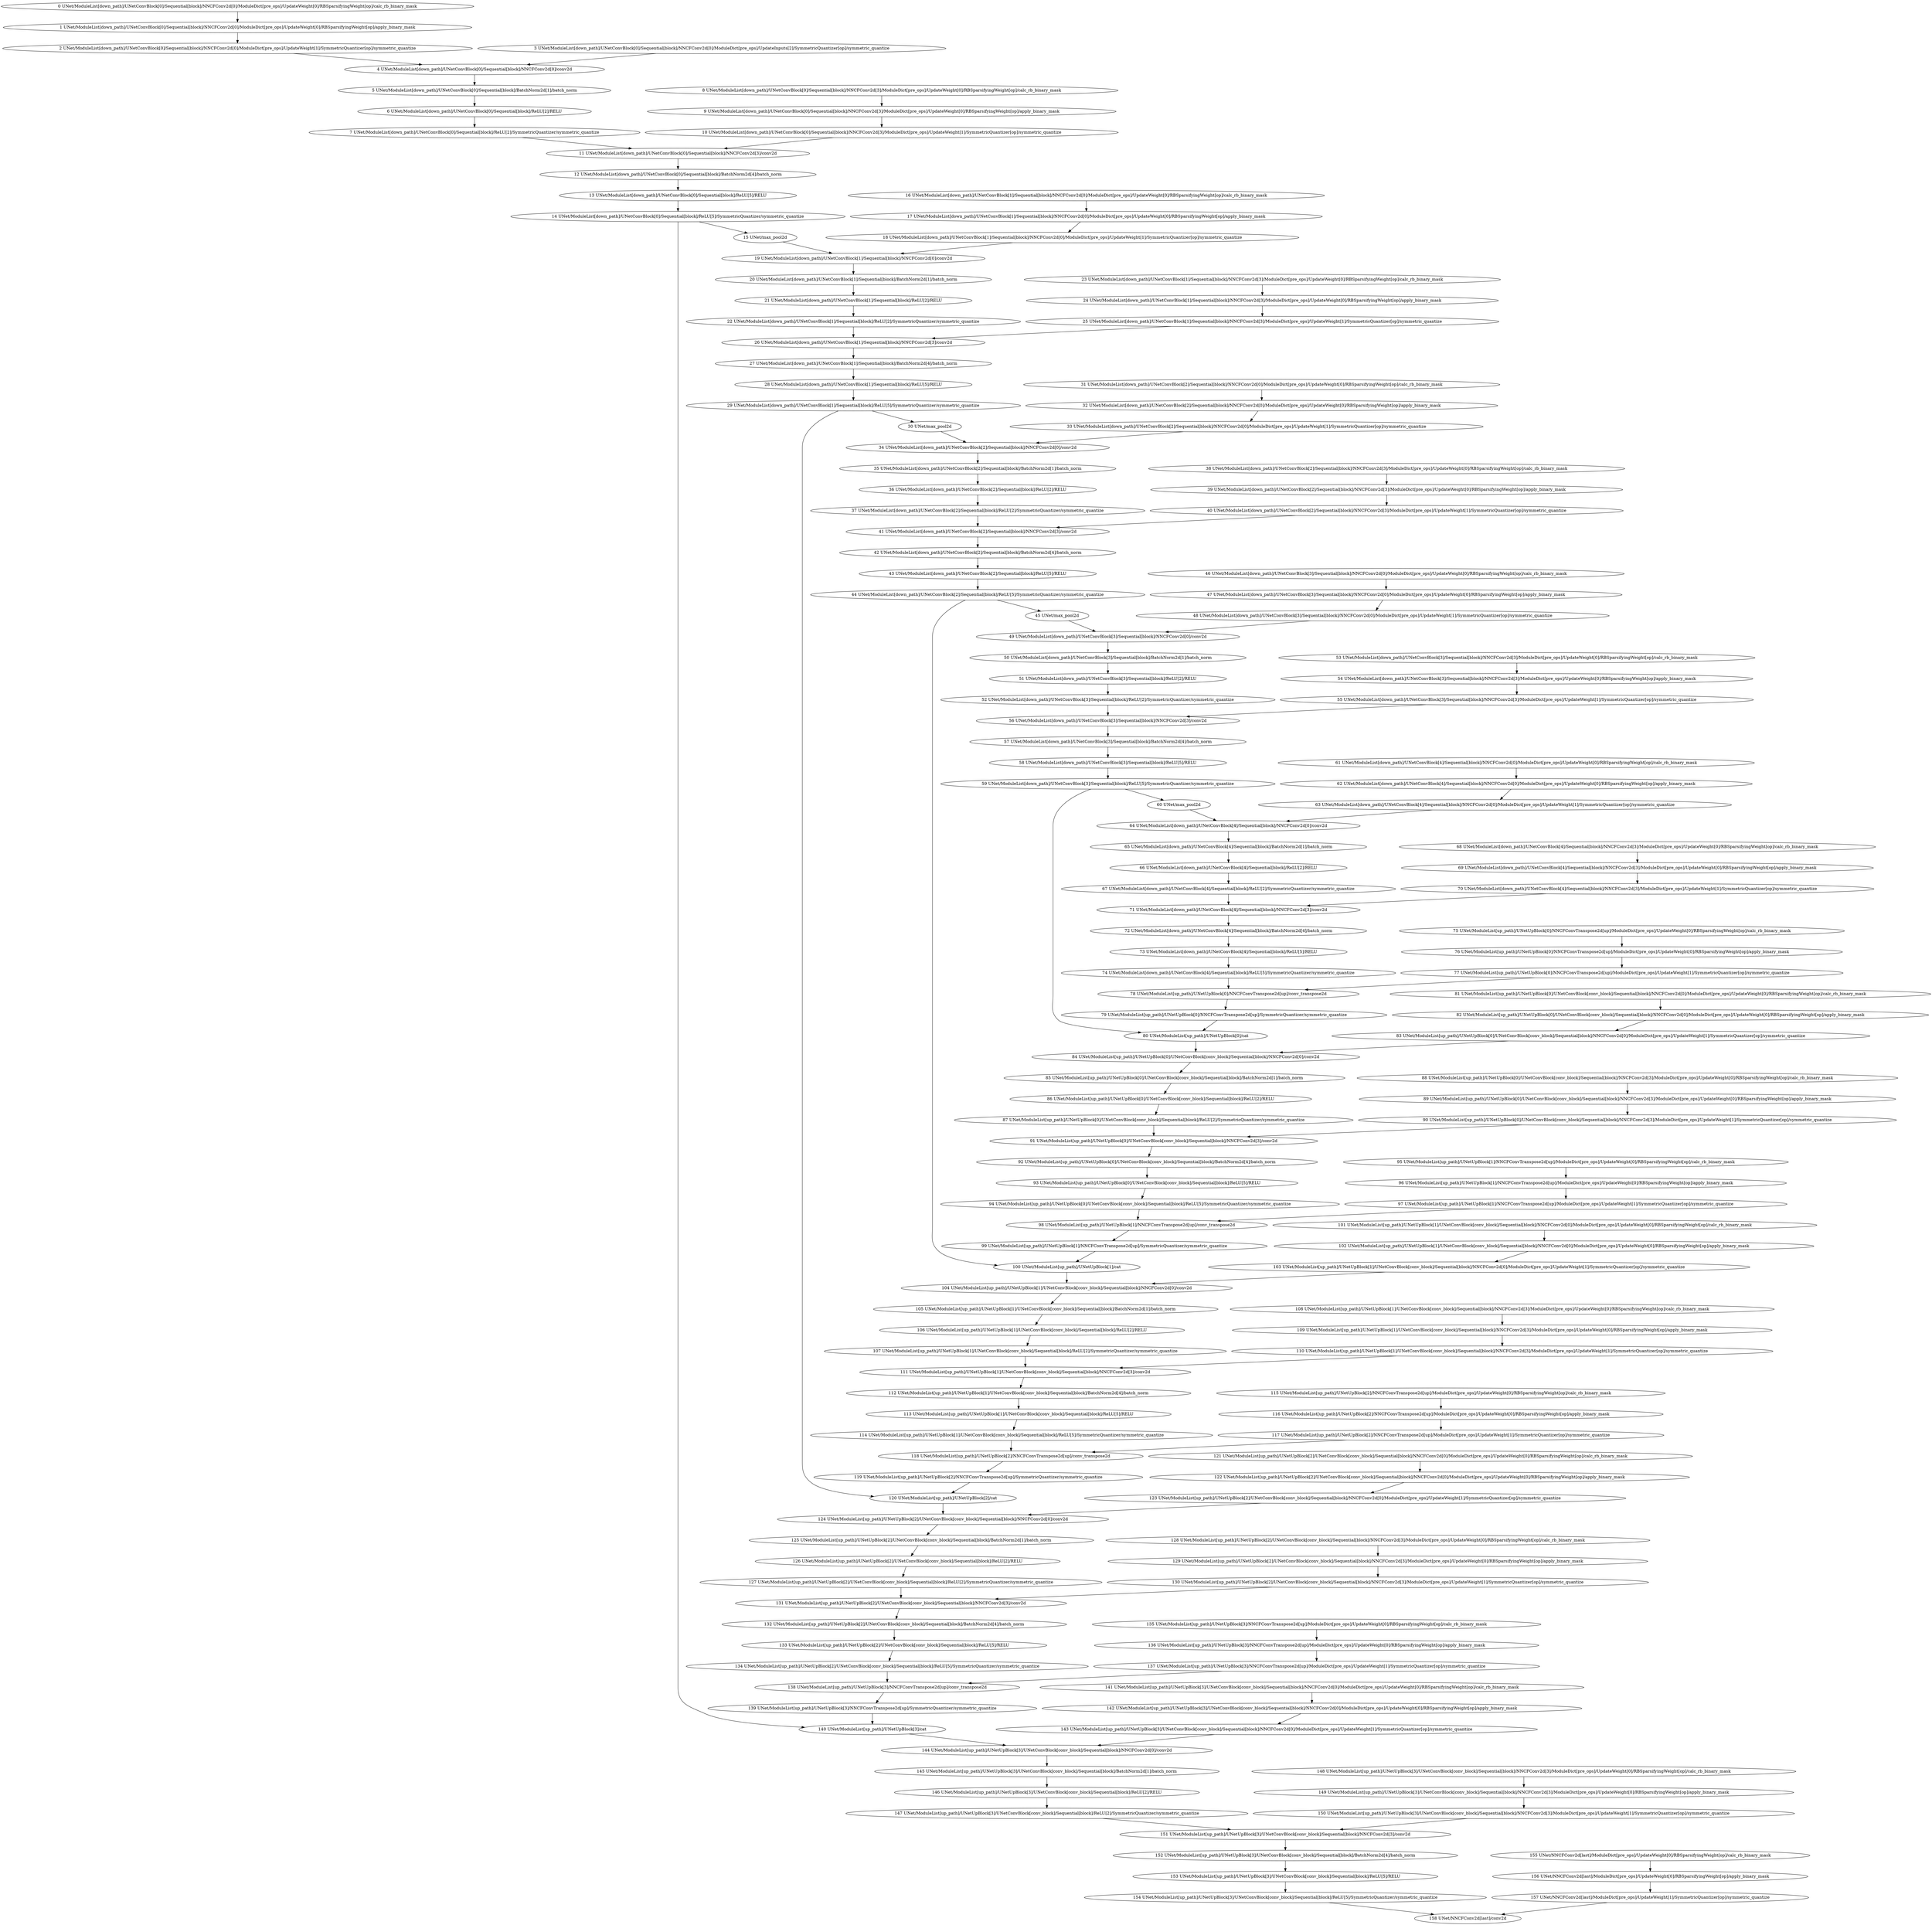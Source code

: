 strict digraph  {
"0 UNet/ModuleList[down_path]/UNetConvBlock[0]/Sequential[block]/NNCFConv2d[0]/ModuleDict[pre_ops]/UpdateWeight[0]/RBSparsifyingWeight[op]/calc_rb_binary_mask" [id=0, scope="UNet/ModuleList[down_path]/UNetConvBlock[0]/Sequential[block]/NNCFConv2d[0]/ModuleDict[pre_ops]/UpdateWeight[0]/RBSparsifyingWeight[op]", type=calc_rb_binary_mask];
"1 UNet/ModuleList[down_path]/UNetConvBlock[0]/Sequential[block]/NNCFConv2d[0]/ModuleDict[pre_ops]/UpdateWeight[0]/RBSparsifyingWeight[op]/apply_binary_mask" [id=1, scope="UNet/ModuleList[down_path]/UNetConvBlock[0]/Sequential[block]/NNCFConv2d[0]/ModuleDict[pre_ops]/UpdateWeight[0]/RBSparsifyingWeight[op]", type=apply_binary_mask];
"2 UNet/ModuleList[down_path]/UNetConvBlock[0]/Sequential[block]/NNCFConv2d[0]/ModuleDict[pre_ops]/UpdateWeight[1]/SymmetricQuantizer[op]/symmetric_quantize" [id=2, scope="UNet/ModuleList[down_path]/UNetConvBlock[0]/Sequential[block]/NNCFConv2d[0]/ModuleDict[pre_ops]/UpdateWeight[1]/SymmetricQuantizer[op]", type=symmetric_quantize];
"3 UNet/ModuleList[down_path]/UNetConvBlock[0]/Sequential[block]/NNCFConv2d[0]/ModuleDict[pre_ops]/UpdateInputs[2]/SymmetricQuantizer[op]/symmetric_quantize" [id=3, scope="UNet/ModuleList[down_path]/UNetConvBlock[0]/Sequential[block]/NNCFConv2d[0]/ModuleDict[pre_ops]/UpdateInputs[2]/SymmetricQuantizer[op]", type=symmetric_quantize];
"4 UNet/ModuleList[down_path]/UNetConvBlock[0]/Sequential[block]/NNCFConv2d[0]/conv2d" [id=4, scope="UNet/ModuleList[down_path]/UNetConvBlock[0]/Sequential[block]/NNCFConv2d[0]", type=conv2d];
"5 UNet/ModuleList[down_path]/UNetConvBlock[0]/Sequential[block]/BatchNorm2d[1]/batch_norm" [id=5, scope="UNet/ModuleList[down_path]/UNetConvBlock[0]/Sequential[block]/BatchNorm2d[1]", type=batch_norm];
"6 UNet/ModuleList[down_path]/UNetConvBlock[0]/Sequential[block]/ReLU[2]/RELU" [id=6, scope="UNet/ModuleList[down_path]/UNetConvBlock[0]/Sequential[block]/ReLU[2]", type=RELU];
"7 UNet/ModuleList[down_path]/UNetConvBlock[0]/Sequential[block]/ReLU[2]/SymmetricQuantizer/symmetric_quantize" [id=7, scope="UNet/ModuleList[down_path]/UNetConvBlock[0]/Sequential[block]/ReLU[2]/SymmetricQuantizer", type=symmetric_quantize];
"8 UNet/ModuleList[down_path]/UNetConvBlock[0]/Sequential[block]/NNCFConv2d[3]/ModuleDict[pre_ops]/UpdateWeight[0]/RBSparsifyingWeight[op]/calc_rb_binary_mask" [id=8, scope="UNet/ModuleList[down_path]/UNetConvBlock[0]/Sequential[block]/NNCFConv2d[3]/ModuleDict[pre_ops]/UpdateWeight[0]/RBSparsifyingWeight[op]", type=calc_rb_binary_mask];
"9 UNet/ModuleList[down_path]/UNetConvBlock[0]/Sequential[block]/NNCFConv2d[3]/ModuleDict[pre_ops]/UpdateWeight[0]/RBSparsifyingWeight[op]/apply_binary_mask" [id=9, scope="UNet/ModuleList[down_path]/UNetConvBlock[0]/Sequential[block]/NNCFConv2d[3]/ModuleDict[pre_ops]/UpdateWeight[0]/RBSparsifyingWeight[op]", type=apply_binary_mask];
"10 UNet/ModuleList[down_path]/UNetConvBlock[0]/Sequential[block]/NNCFConv2d[3]/ModuleDict[pre_ops]/UpdateWeight[1]/SymmetricQuantizer[op]/symmetric_quantize" [id=10, scope="UNet/ModuleList[down_path]/UNetConvBlock[0]/Sequential[block]/NNCFConv2d[3]/ModuleDict[pre_ops]/UpdateWeight[1]/SymmetricQuantizer[op]", type=symmetric_quantize];
"11 UNet/ModuleList[down_path]/UNetConvBlock[0]/Sequential[block]/NNCFConv2d[3]/conv2d" [id=11, scope="UNet/ModuleList[down_path]/UNetConvBlock[0]/Sequential[block]/NNCFConv2d[3]", type=conv2d];
"12 UNet/ModuleList[down_path]/UNetConvBlock[0]/Sequential[block]/BatchNorm2d[4]/batch_norm" [id=12, scope="UNet/ModuleList[down_path]/UNetConvBlock[0]/Sequential[block]/BatchNorm2d[4]", type=batch_norm];
"13 UNet/ModuleList[down_path]/UNetConvBlock[0]/Sequential[block]/ReLU[5]/RELU" [id=13, scope="UNet/ModuleList[down_path]/UNetConvBlock[0]/Sequential[block]/ReLU[5]", type=RELU];
"14 UNet/ModuleList[down_path]/UNetConvBlock[0]/Sequential[block]/ReLU[5]/SymmetricQuantizer/symmetric_quantize" [id=14, scope="UNet/ModuleList[down_path]/UNetConvBlock[0]/Sequential[block]/ReLU[5]/SymmetricQuantizer", type=symmetric_quantize];
"15 UNet/max_pool2d" [id=15, scope=UNet, type=max_pool2d];
"16 UNet/ModuleList[down_path]/UNetConvBlock[1]/Sequential[block]/NNCFConv2d[0]/ModuleDict[pre_ops]/UpdateWeight[0]/RBSparsifyingWeight[op]/calc_rb_binary_mask" [id=16, scope="UNet/ModuleList[down_path]/UNetConvBlock[1]/Sequential[block]/NNCFConv2d[0]/ModuleDict[pre_ops]/UpdateWeight[0]/RBSparsifyingWeight[op]", type=calc_rb_binary_mask];
"17 UNet/ModuleList[down_path]/UNetConvBlock[1]/Sequential[block]/NNCFConv2d[0]/ModuleDict[pre_ops]/UpdateWeight[0]/RBSparsifyingWeight[op]/apply_binary_mask" [id=17, scope="UNet/ModuleList[down_path]/UNetConvBlock[1]/Sequential[block]/NNCFConv2d[0]/ModuleDict[pre_ops]/UpdateWeight[0]/RBSparsifyingWeight[op]", type=apply_binary_mask];
"18 UNet/ModuleList[down_path]/UNetConvBlock[1]/Sequential[block]/NNCFConv2d[0]/ModuleDict[pre_ops]/UpdateWeight[1]/SymmetricQuantizer[op]/symmetric_quantize" [id=18, scope="UNet/ModuleList[down_path]/UNetConvBlock[1]/Sequential[block]/NNCFConv2d[0]/ModuleDict[pre_ops]/UpdateWeight[1]/SymmetricQuantizer[op]", type=symmetric_quantize];
"19 UNet/ModuleList[down_path]/UNetConvBlock[1]/Sequential[block]/NNCFConv2d[0]/conv2d" [id=19, scope="UNet/ModuleList[down_path]/UNetConvBlock[1]/Sequential[block]/NNCFConv2d[0]", type=conv2d];
"20 UNet/ModuleList[down_path]/UNetConvBlock[1]/Sequential[block]/BatchNorm2d[1]/batch_norm" [id=20, scope="UNet/ModuleList[down_path]/UNetConvBlock[1]/Sequential[block]/BatchNorm2d[1]", type=batch_norm];
"21 UNet/ModuleList[down_path]/UNetConvBlock[1]/Sequential[block]/ReLU[2]/RELU" [id=21, scope="UNet/ModuleList[down_path]/UNetConvBlock[1]/Sequential[block]/ReLU[2]", type=RELU];
"22 UNet/ModuleList[down_path]/UNetConvBlock[1]/Sequential[block]/ReLU[2]/SymmetricQuantizer/symmetric_quantize" [id=22, scope="UNet/ModuleList[down_path]/UNetConvBlock[1]/Sequential[block]/ReLU[2]/SymmetricQuantizer", type=symmetric_quantize];
"23 UNet/ModuleList[down_path]/UNetConvBlock[1]/Sequential[block]/NNCFConv2d[3]/ModuleDict[pre_ops]/UpdateWeight[0]/RBSparsifyingWeight[op]/calc_rb_binary_mask" [id=23, scope="UNet/ModuleList[down_path]/UNetConvBlock[1]/Sequential[block]/NNCFConv2d[3]/ModuleDict[pre_ops]/UpdateWeight[0]/RBSparsifyingWeight[op]", type=calc_rb_binary_mask];
"24 UNet/ModuleList[down_path]/UNetConvBlock[1]/Sequential[block]/NNCFConv2d[3]/ModuleDict[pre_ops]/UpdateWeight[0]/RBSparsifyingWeight[op]/apply_binary_mask" [id=24, scope="UNet/ModuleList[down_path]/UNetConvBlock[1]/Sequential[block]/NNCFConv2d[3]/ModuleDict[pre_ops]/UpdateWeight[0]/RBSparsifyingWeight[op]", type=apply_binary_mask];
"25 UNet/ModuleList[down_path]/UNetConvBlock[1]/Sequential[block]/NNCFConv2d[3]/ModuleDict[pre_ops]/UpdateWeight[1]/SymmetricQuantizer[op]/symmetric_quantize" [id=25, scope="UNet/ModuleList[down_path]/UNetConvBlock[1]/Sequential[block]/NNCFConv2d[3]/ModuleDict[pre_ops]/UpdateWeight[1]/SymmetricQuantizer[op]", type=symmetric_quantize];
"26 UNet/ModuleList[down_path]/UNetConvBlock[1]/Sequential[block]/NNCFConv2d[3]/conv2d" [id=26, scope="UNet/ModuleList[down_path]/UNetConvBlock[1]/Sequential[block]/NNCFConv2d[3]", type=conv2d];
"27 UNet/ModuleList[down_path]/UNetConvBlock[1]/Sequential[block]/BatchNorm2d[4]/batch_norm" [id=27, scope="UNet/ModuleList[down_path]/UNetConvBlock[1]/Sequential[block]/BatchNorm2d[4]", type=batch_norm];
"28 UNet/ModuleList[down_path]/UNetConvBlock[1]/Sequential[block]/ReLU[5]/RELU" [id=28, scope="UNet/ModuleList[down_path]/UNetConvBlock[1]/Sequential[block]/ReLU[5]", type=RELU];
"29 UNet/ModuleList[down_path]/UNetConvBlock[1]/Sequential[block]/ReLU[5]/SymmetricQuantizer/symmetric_quantize" [id=29, scope="UNet/ModuleList[down_path]/UNetConvBlock[1]/Sequential[block]/ReLU[5]/SymmetricQuantizer", type=symmetric_quantize];
"30 UNet/max_pool2d" [id=30, scope=UNet, type=max_pool2d];
"31 UNet/ModuleList[down_path]/UNetConvBlock[2]/Sequential[block]/NNCFConv2d[0]/ModuleDict[pre_ops]/UpdateWeight[0]/RBSparsifyingWeight[op]/calc_rb_binary_mask" [id=31, scope="UNet/ModuleList[down_path]/UNetConvBlock[2]/Sequential[block]/NNCFConv2d[0]/ModuleDict[pre_ops]/UpdateWeight[0]/RBSparsifyingWeight[op]", type=calc_rb_binary_mask];
"32 UNet/ModuleList[down_path]/UNetConvBlock[2]/Sequential[block]/NNCFConv2d[0]/ModuleDict[pre_ops]/UpdateWeight[0]/RBSparsifyingWeight[op]/apply_binary_mask" [id=32, scope="UNet/ModuleList[down_path]/UNetConvBlock[2]/Sequential[block]/NNCFConv2d[0]/ModuleDict[pre_ops]/UpdateWeight[0]/RBSparsifyingWeight[op]", type=apply_binary_mask];
"33 UNet/ModuleList[down_path]/UNetConvBlock[2]/Sequential[block]/NNCFConv2d[0]/ModuleDict[pre_ops]/UpdateWeight[1]/SymmetricQuantizer[op]/symmetric_quantize" [id=33, scope="UNet/ModuleList[down_path]/UNetConvBlock[2]/Sequential[block]/NNCFConv2d[0]/ModuleDict[pre_ops]/UpdateWeight[1]/SymmetricQuantizer[op]", type=symmetric_quantize];
"34 UNet/ModuleList[down_path]/UNetConvBlock[2]/Sequential[block]/NNCFConv2d[0]/conv2d" [id=34, scope="UNet/ModuleList[down_path]/UNetConvBlock[2]/Sequential[block]/NNCFConv2d[0]", type=conv2d];
"35 UNet/ModuleList[down_path]/UNetConvBlock[2]/Sequential[block]/BatchNorm2d[1]/batch_norm" [id=35, scope="UNet/ModuleList[down_path]/UNetConvBlock[2]/Sequential[block]/BatchNorm2d[1]", type=batch_norm];
"36 UNet/ModuleList[down_path]/UNetConvBlock[2]/Sequential[block]/ReLU[2]/RELU" [id=36, scope="UNet/ModuleList[down_path]/UNetConvBlock[2]/Sequential[block]/ReLU[2]", type=RELU];
"37 UNet/ModuleList[down_path]/UNetConvBlock[2]/Sequential[block]/ReLU[2]/SymmetricQuantizer/symmetric_quantize" [id=37, scope="UNet/ModuleList[down_path]/UNetConvBlock[2]/Sequential[block]/ReLU[2]/SymmetricQuantizer", type=symmetric_quantize];
"38 UNet/ModuleList[down_path]/UNetConvBlock[2]/Sequential[block]/NNCFConv2d[3]/ModuleDict[pre_ops]/UpdateWeight[0]/RBSparsifyingWeight[op]/calc_rb_binary_mask" [id=38, scope="UNet/ModuleList[down_path]/UNetConvBlock[2]/Sequential[block]/NNCFConv2d[3]/ModuleDict[pre_ops]/UpdateWeight[0]/RBSparsifyingWeight[op]", type=calc_rb_binary_mask];
"39 UNet/ModuleList[down_path]/UNetConvBlock[2]/Sequential[block]/NNCFConv2d[3]/ModuleDict[pre_ops]/UpdateWeight[0]/RBSparsifyingWeight[op]/apply_binary_mask" [id=39, scope="UNet/ModuleList[down_path]/UNetConvBlock[2]/Sequential[block]/NNCFConv2d[3]/ModuleDict[pre_ops]/UpdateWeight[0]/RBSparsifyingWeight[op]", type=apply_binary_mask];
"40 UNet/ModuleList[down_path]/UNetConvBlock[2]/Sequential[block]/NNCFConv2d[3]/ModuleDict[pre_ops]/UpdateWeight[1]/SymmetricQuantizer[op]/symmetric_quantize" [id=40, scope="UNet/ModuleList[down_path]/UNetConvBlock[2]/Sequential[block]/NNCFConv2d[3]/ModuleDict[pre_ops]/UpdateWeight[1]/SymmetricQuantizer[op]", type=symmetric_quantize];
"41 UNet/ModuleList[down_path]/UNetConvBlock[2]/Sequential[block]/NNCFConv2d[3]/conv2d" [id=41, scope="UNet/ModuleList[down_path]/UNetConvBlock[2]/Sequential[block]/NNCFConv2d[3]", type=conv2d];
"42 UNet/ModuleList[down_path]/UNetConvBlock[2]/Sequential[block]/BatchNorm2d[4]/batch_norm" [id=42, scope="UNet/ModuleList[down_path]/UNetConvBlock[2]/Sequential[block]/BatchNorm2d[4]", type=batch_norm];
"43 UNet/ModuleList[down_path]/UNetConvBlock[2]/Sequential[block]/ReLU[5]/RELU" [id=43, scope="UNet/ModuleList[down_path]/UNetConvBlock[2]/Sequential[block]/ReLU[5]", type=RELU];
"44 UNet/ModuleList[down_path]/UNetConvBlock[2]/Sequential[block]/ReLU[5]/SymmetricQuantizer/symmetric_quantize" [id=44, scope="UNet/ModuleList[down_path]/UNetConvBlock[2]/Sequential[block]/ReLU[5]/SymmetricQuantizer", type=symmetric_quantize];
"45 UNet/max_pool2d" [id=45, scope=UNet, type=max_pool2d];
"46 UNet/ModuleList[down_path]/UNetConvBlock[3]/Sequential[block]/NNCFConv2d[0]/ModuleDict[pre_ops]/UpdateWeight[0]/RBSparsifyingWeight[op]/calc_rb_binary_mask" [id=46, scope="UNet/ModuleList[down_path]/UNetConvBlock[3]/Sequential[block]/NNCFConv2d[0]/ModuleDict[pre_ops]/UpdateWeight[0]/RBSparsifyingWeight[op]", type=calc_rb_binary_mask];
"47 UNet/ModuleList[down_path]/UNetConvBlock[3]/Sequential[block]/NNCFConv2d[0]/ModuleDict[pre_ops]/UpdateWeight[0]/RBSparsifyingWeight[op]/apply_binary_mask" [id=47, scope="UNet/ModuleList[down_path]/UNetConvBlock[3]/Sequential[block]/NNCFConv2d[0]/ModuleDict[pre_ops]/UpdateWeight[0]/RBSparsifyingWeight[op]", type=apply_binary_mask];
"48 UNet/ModuleList[down_path]/UNetConvBlock[3]/Sequential[block]/NNCFConv2d[0]/ModuleDict[pre_ops]/UpdateWeight[1]/SymmetricQuantizer[op]/symmetric_quantize" [id=48, scope="UNet/ModuleList[down_path]/UNetConvBlock[3]/Sequential[block]/NNCFConv2d[0]/ModuleDict[pre_ops]/UpdateWeight[1]/SymmetricQuantizer[op]", type=symmetric_quantize];
"49 UNet/ModuleList[down_path]/UNetConvBlock[3]/Sequential[block]/NNCFConv2d[0]/conv2d" [id=49, scope="UNet/ModuleList[down_path]/UNetConvBlock[3]/Sequential[block]/NNCFConv2d[0]", type=conv2d];
"50 UNet/ModuleList[down_path]/UNetConvBlock[3]/Sequential[block]/BatchNorm2d[1]/batch_norm" [id=50, scope="UNet/ModuleList[down_path]/UNetConvBlock[3]/Sequential[block]/BatchNorm2d[1]", type=batch_norm];
"51 UNet/ModuleList[down_path]/UNetConvBlock[3]/Sequential[block]/ReLU[2]/RELU" [id=51, scope="UNet/ModuleList[down_path]/UNetConvBlock[3]/Sequential[block]/ReLU[2]", type=RELU];
"52 UNet/ModuleList[down_path]/UNetConvBlock[3]/Sequential[block]/ReLU[2]/SymmetricQuantizer/symmetric_quantize" [id=52, scope="UNet/ModuleList[down_path]/UNetConvBlock[3]/Sequential[block]/ReLU[2]/SymmetricQuantizer", type=symmetric_quantize];
"53 UNet/ModuleList[down_path]/UNetConvBlock[3]/Sequential[block]/NNCFConv2d[3]/ModuleDict[pre_ops]/UpdateWeight[0]/RBSparsifyingWeight[op]/calc_rb_binary_mask" [id=53, scope="UNet/ModuleList[down_path]/UNetConvBlock[3]/Sequential[block]/NNCFConv2d[3]/ModuleDict[pre_ops]/UpdateWeight[0]/RBSparsifyingWeight[op]", type=calc_rb_binary_mask];
"54 UNet/ModuleList[down_path]/UNetConvBlock[3]/Sequential[block]/NNCFConv2d[3]/ModuleDict[pre_ops]/UpdateWeight[0]/RBSparsifyingWeight[op]/apply_binary_mask" [id=54, scope="UNet/ModuleList[down_path]/UNetConvBlock[3]/Sequential[block]/NNCFConv2d[3]/ModuleDict[pre_ops]/UpdateWeight[0]/RBSparsifyingWeight[op]", type=apply_binary_mask];
"55 UNet/ModuleList[down_path]/UNetConvBlock[3]/Sequential[block]/NNCFConv2d[3]/ModuleDict[pre_ops]/UpdateWeight[1]/SymmetricQuantizer[op]/symmetric_quantize" [id=55, scope="UNet/ModuleList[down_path]/UNetConvBlock[3]/Sequential[block]/NNCFConv2d[3]/ModuleDict[pre_ops]/UpdateWeight[1]/SymmetricQuantizer[op]", type=symmetric_quantize];
"56 UNet/ModuleList[down_path]/UNetConvBlock[3]/Sequential[block]/NNCFConv2d[3]/conv2d" [id=56, scope="UNet/ModuleList[down_path]/UNetConvBlock[3]/Sequential[block]/NNCFConv2d[3]", type=conv2d];
"57 UNet/ModuleList[down_path]/UNetConvBlock[3]/Sequential[block]/BatchNorm2d[4]/batch_norm" [id=57, scope="UNet/ModuleList[down_path]/UNetConvBlock[3]/Sequential[block]/BatchNorm2d[4]", type=batch_norm];
"58 UNet/ModuleList[down_path]/UNetConvBlock[3]/Sequential[block]/ReLU[5]/RELU" [id=58, scope="UNet/ModuleList[down_path]/UNetConvBlock[3]/Sequential[block]/ReLU[5]", type=RELU];
"59 UNet/ModuleList[down_path]/UNetConvBlock[3]/Sequential[block]/ReLU[5]/SymmetricQuantizer/symmetric_quantize" [id=59, scope="UNet/ModuleList[down_path]/UNetConvBlock[3]/Sequential[block]/ReLU[5]/SymmetricQuantizer", type=symmetric_quantize];
"60 UNet/max_pool2d" [id=60, scope=UNet, type=max_pool2d];
"61 UNet/ModuleList[down_path]/UNetConvBlock[4]/Sequential[block]/NNCFConv2d[0]/ModuleDict[pre_ops]/UpdateWeight[0]/RBSparsifyingWeight[op]/calc_rb_binary_mask" [id=61, scope="UNet/ModuleList[down_path]/UNetConvBlock[4]/Sequential[block]/NNCFConv2d[0]/ModuleDict[pre_ops]/UpdateWeight[0]/RBSparsifyingWeight[op]", type=calc_rb_binary_mask];
"62 UNet/ModuleList[down_path]/UNetConvBlock[4]/Sequential[block]/NNCFConv2d[0]/ModuleDict[pre_ops]/UpdateWeight[0]/RBSparsifyingWeight[op]/apply_binary_mask" [id=62, scope="UNet/ModuleList[down_path]/UNetConvBlock[4]/Sequential[block]/NNCFConv2d[0]/ModuleDict[pre_ops]/UpdateWeight[0]/RBSparsifyingWeight[op]", type=apply_binary_mask];
"63 UNet/ModuleList[down_path]/UNetConvBlock[4]/Sequential[block]/NNCFConv2d[0]/ModuleDict[pre_ops]/UpdateWeight[1]/SymmetricQuantizer[op]/symmetric_quantize" [id=63, scope="UNet/ModuleList[down_path]/UNetConvBlock[4]/Sequential[block]/NNCFConv2d[0]/ModuleDict[pre_ops]/UpdateWeight[1]/SymmetricQuantizer[op]", type=symmetric_quantize];
"64 UNet/ModuleList[down_path]/UNetConvBlock[4]/Sequential[block]/NNCFConv2d[0]/conv2d" [id=64, scope="UNet/ModuleList[down_path]/UNetConvBlock[4]/Sequential[block]/NNCFConv2d[0]", type=conv2d];
"65 UNet/ModuleList[down_path]/UNetConvBlock[4]/Sequential[block]/BatchNorm2d[1]/batch_norm" [id=65, scope="UNet/ModuleList[down_path]/UNetConvBlock[4]/Sequential[block]/BatchNorm2d[1]", type=batch_norm];
"66 UNet/ModuleList[down_path]/UNetConvBlock[4]/Sequential[block]/ReLU[2]/RELU" [id=66, scope="UNet/ModuleList[down_path]/UNetConvBlock[4]/Sequential[block]/ReLU[2]", type=RELU];
"67 UNet/ModuleList[down_path]/UNetConvBlock[4]/Sequential[block]/ReLU[2]/SymmetricQuantizer/symmetric_quantize" [id=67, scope="UNet/ModuleList[down_path]/UNetConvBlock[4]/Sequential[block]/ReLU[2]/SymmetricQuantizer", type=symmetric_quantize];
"68 UNet/ModuleList[down_path]/UNetConvBlock[4]/Sequential[block]/NNCFConv2d[3]/ModuleDict[pre_ops]/UpdateWeight[0]/RBSparsifyingWeight[op]/calc_rb_binary_mask" [id=68, scope="UNet/ModuleList[down_path]/UNetConvBlock[4]/Sequential[block]/NNCFConv2d[3]/ModuleDict[pre_ops]/UpdateWeight[0]/RBSparsifyingWeight[op]", type=calc_rb_binary_mask];
"69 UNet/ModuleList[down_path]/UNetConvBlock[4]/Sequential[block]/NNCFConv2d[3]/ModuleDict[pre_ops]/UpdateWeight[0]/RBSparsifyingWeight[op]/apply_binary_mask" [id=69, scope="UNet/ModuleList[down_path]/UNetConvBlock[4]/Sequential[block]/NNCFConv2d[3]/ModuleDict[pre_ops]/UpdateWeight[0]/RBSparsifyingWeight[op]", type=apply_binary_mask];
"70 UNet/ModuleList[down_path]/UNetConvBlock[4]/Sequential[block]/NNCFConv2d[3]/ModuleDict[pre_ops]/UpdateWeight[1]/SymmetricQuantizer[op]/symmetric_quantize" [id=70, scope="UNet/ModuleList[down_path]/UNetConvBlock[4]/Sequential[block]/NNCFConv2d[3]/ModuleDict[pre_ops]/UpdateWeight[1]/SymmetricQuantizer[op]", type=symmetric_quantize];
"71 UNet/ModuleList[down_path]/UNetConvBlock[4]/Sequential[block]/NNCFConv2d[3]/conv2d" [id=71, scope="UNet/ModuleList[down_path]/UNetConvBlock[4]/Sequential[block]/NNCFConv2d[3]", type=conv2d];
"72 UNet/ModuleList[down_path]/UNetConvBlock[4]/Sequential[block]/BatchNorm2d[4]/batch_norm" [id=72, scope="UNet/ModuleList[down_path]/UNetConvBlock[4]/Sequential[block]/BatchNorm2d[4]", type=batch_norm];
"73 UNet/ModuleList[down_path]/UNetConvBlock[4]/Sequential[block]/ReLU[5]/RELU" [id=73, scope="UNet/ModuleList[down_path]/UNetConvBlock[4]/Sequential[block]/ReLU[5]", type=RELU];
"74 UNet/ModuleList[down_path]/UNetConvBlock[4]/Sequential[block]/ReLU[5]/SymmetricQuantizer/symmetric_quantize" [id=74, scope="UNet/ModuleList[down_path]/UNetConvBlock[4]/Sequential[block]/ReLU[5]/SymmetricQuantizer", type=symmetric_quantize];
"75 UNet/ModuleList[up_path]/UNetUpBlock[0]/NNCFConvTranspose2d[up]/ModuleDict[pre_ops]/UpdateWeight[0]/RBSparsifyingWeight[op]/calc_rb_binary_mask" [id=75, scope="UNet/ModuleList[up_path]/UNetUpBlock[0]/NNCFConvTranspose2d[up]/ModuleDict[pre_ops]/UpdateWeight[0]/RBSparsifyingWeight[op]", type=calc_rb_binary_mask];
"76 UNet/ModuleList[up_path]/UNetUpBlock[0]/NNCFConvTranspose2d[up]/ModuleDict[pre_ops]/UpdateWeight[0]/RBSparsifyingWeight[op]/apply_binary_mask" [id=76, scope="UNet/ModuleList[up_path]/UNetUpBlock[0]/NNCFConvTranspose2d[up]/ModuleDict[pre_ops]/UpdateWeight[0]/RBSparsifyingWeight[op]", type=apply_binary_mask];
"77 UNet/ModuleList[up_path]/UNetUpBlock[0]/NNCFConvTranspose2d[up]/ModuleDict[pre_ops]/UpdateWeight[1]/SymmetricQuantizer[op]/symmetric_quantize" [id=77, scope="UNet/ModuleList[up_path]/UNetUpBlock[0]/NNCFConvTranspose2d[up]/ModuleDict[pre_ops]/UpdateWeight[1]/SymmetricQuantizer[op]", type=symmetric_quantize];
"78 UNet/ModuleList[up_path]/UNetUpBlock[0]/NNCFConvTranspose2d[up]/conv_transpose2d" [id=78, scope="UNet/ModuleList[up_path]/UNetUpBlock[0]/NNCFConvTranspose2d[up]", type=conv_transpose2d];
"79 UNet/ModuleList[up_path]/UNetUpBlock[0]/NNCFConvTranspose2d[up]/SymmetricQuantizer/symmetric_quantize" [id=79, scope="UNet/ModuleList[up_path]/UNetUpBlock[0]/NNCFConvTranspose2d[up]/SymmetricQuantizer", type=symmetric_quantize];
"80 UNet/ModuleList[up_path]/UNetUpBlock[0]/cat" [id=80, scope="UNet/ModuleList[up_path]/UNetUpBlock[0]", type=cat];
"81 UNet/ModuleList[up_path]/UNetUpBlock[0]/UNetConvBlock[conv_block]/Sequential[block]/NNCFConv2d[0]/ModuleDict[pre_ops]/UpdateWeight[0]/RBSparsifyingWeight[op]/calc_rb_binary_mask" [id=81, scope="UNet/ModuleList[up_path]/UNetUpBlock[0]/UNetConvBlock[conv_block]/Sequential[block]/NNCFConv2d[0]/ModuleDict[pre_ops]/UpdateWeight[0]/RBSparsifyingWeight[op]", type=calc_rb_binary_mask];
"82 UNet/ModuleList[up_path]/UNetUpBlock[0]/UNetConvBlock[conv_block]/Sequential[block]/NNCFConv2d[0]/ModuleDict[pre_ops]/UpdateWeight[0]/RBSparsifyingWeight[op]/apply_binary_mask" [id=82, scope="UNet/ModuleList[up_path]/UNetUpBlock[0]/UNetConvBlock[conv_block]/Sequential[block]/NNCFConv2d[0]/ModuleDict[pre_ops]/UpdateWeight[0]/RBSparsifyingWeight[op]", type=apply_binary_mask];
"83 UNet/ModuleList[up_path]/UNetUpBlock[0]/UNetConvBlock[conv_block]/Sequential[block]/NNCFConv2d[0]/ModuleDict[pre_ops]/UpdateWeight[1]/SymmetricQuantizer[op]/symmetric_quantize" [id=83, scope="UNet/ModuleList[up_path]/UNetUpBlock[0]/UNetConvBlock[conv_block]/Sequential[block]/NNCFConv2d[0]/ModuleDict[pre_ops]/UpdateWeight[1]/SymmetricQuantizer[op]", type=symmetric_quantize];
"84 UNet/ModuleList[up_path]/UNetUpBlock[0]/UNetConvBlock[conv_block]/Sequential[block]/NNCFConv2d[0]/conv2d" [id=84, scope="UNet/ModuleList[up_path]/UNetUpBlock[0]/UNetConvBlock[conv_block]/Sequential[block]/NNCFConv2d[0]", type=conv2d];
"85 UNet/ModuleList[up_path]/UNetUpBlock[0]/UNetConvBlock[conv_block]/Sequential[block]/BatchNorm2d[1]/batch_norm" [id=85, scope="UNet/ModuleList[up_path]/UNetUpBlock[0]/UNetConvBlock[conv_block]/Sequential[block]/BatchNorm2d[1]", type=batch_norm];
"86 UNet/ModuleList[up_path]/UNetUpBlock[0]/UNetConvBlock[conv_block]/Sequential[block]/ReLU[2]/RELU" [id=86, scope="UNet/ModuleList[up_path]/UNetUpBlock[0]/UNetConvBlock[conv_block]/Sequential[block]/ReLU[2]", type=RELU];
"87 UNet/ModuleList[up_path]/UNetUpBlock[0]/UNetConvBlock[conv_block]/Sequential[block]/ReLU[2]/SymmetricQuantizer/symmetric_quantize" [id=87, scope="UNet/ModuleList[up_path]/UNetUpBlock[0]/UNetConvBlock[conv_block]/Sequential[block]/ReLU[2]/SymmetricQuantizer", type=symmetric_quantize];
"88 UNet/ModuleList[up_path]/UNetUpBlock[0]/UNetConvBlock[conv_block]/Sequential[block]/NNCFConv2d[3]/ModuleDict[pre_ops]/UpdateWeight[0]/RBSparsifyingWeight[op]/calc_rb_binary_mask" [id=88, scope="UNet/ModuleList[up_path]/UNetUpBlock[0]/UNetConvBlock[conv_block]/Sequential[block]/NNCFConv2d[3]/ModuleDict[pre_ops]/UpdateWeight[0]/RBSparsifyingWeight[op]", type=calc_rb_binary_mask];
"89 UNet/ModuleList[up_path]/UNetUpBlock[0]/UNetConvBlock[conv_block]/Sequential[block]/NNCFConv2d[3]/ModuleDict[pre_ops]/UpdateWeight[0]/RBSparsifyingWeight[op]/apply_binary_mask" [id=89, scope="UNet/ModuleList[up_path]/UNetUpBlock[0]/UNetConvBlock[conv_block]/Sequential[block]/NNCFConv2d[3]/ModuleDict[pre_ops]/UpdateWeight[0]/RBSparsifyingWeight[op]", type=apply_binary_mask];
"90 UNet/ModuleList[up_path]/UNetUpBlock[0]/UNetConvBlock[conv_block]/Sequential[block]/NNCFConv2d[3]/ModuleDict[pre_ops]/UpdateWeight[1]/SymmetricQuantizer[op]/symmetric_quantize" [id=90, scope="UNet/ModuleList[up_path]/UNetUpBlock[0]/UNetConvBlock[conv_block]/Sequential[block]/NNCFConv2d[3]/ModuleDict[pre_ops]/UpdateWeight[1]/SymmetricQuantizer[op]", type=symmetric_quantize];
"91 UNet/ModuleList[up_path]/UNetUpBlock[0]/UNetConvBlock[conv_block]/Sequential[block]/NNCFConv2d[3]/conv2d" [id=91, scope="UNet/ModuleList[up_path]/UNetUpBlock[0]/UNetConvBlock[conv_block]/Sequential[block]/NNCFConv2d[3]", type=conv2d];
"92 UNet/ModuleList[up_path]/UNetUpBlock[0]/UNetConvBlock[conv_block]/Sequential[block]/BatchNorm2d[4]/batch_norm" [id=92, scope="UNet/ModuleList[up_path]/UNetUpBlock[0]/UNetConvBlock[conv_block]/Sequential[block]/BatchNorm2d[4]", type=batch_norm];
"93 UNet/ModuleList[up_path]/UNetUpBlock[0]/UNetConvBlock[conv_block]/Sequential[block]/ReLU[5]/RELU" [id=93, scope="UNet/ModuleList[up_path]/UNetUpBlock[0]/UNetConvBlock[conv_block]/Sequential[block]/ReLU[5]", type=RELU];
"94 UNet/ModuleList[up_path]/UNetUpBlock[0]/UNetConvBlock[conv_block]/Sequential[block]/ReLU[5]/SymmetricQuantizer/symmetric_quantize" [id=94, scope="UNet/ModuleList[up_path]/UNetUpBlock[0]/UNetConvBlock[conv_block]/Sequential[block]/ReLU[5]/SymmetricQuantizer", type=symmetric_quantize];
"95 UNet/ModuleList[up_path]/UNetUpBlock[1]/NNCFConvTranspose2d[up]/ModuleDict[pre_ops]/UpdateWeight[0]/RBSparsifyingWeight[op]/calc_rb_binary_mask" [id=95, scope="UNet/ModuleList[up_path]/UNetUpBlock[1]/NNCFConvTranspose2d[up]/ModuleDict[pre_ops]/UpdateWeight[0]/RBSparsifyingWeight[op]", type=calc_rb_binary_mask];
"96 UNet/ModuleList[up_path]/UNetUpBlock[1]/NNCFConvTranspose2d[up]/ModuleDict[pre_ops]/UpdateWeight[0]/RBSparsifyingWeight[op]/apply_binary_mask" [id=96, scope="UNet/ModuleList[up_path]/UNetUpBlock[1]/NNCFConvTranspose2d[up]/ModuleDict[pre_ops]/UpdateWeight[0]/RBSparsifyingWeight[op]", type=apply_binary_mask];
"97 UNet/ModuleList[up_path]/UNetUpBlock[1]/NNCFConvTranspose2d[up]/ModuleDict[pre_ops]/UpdateWeight[1]/SymmetricQuantizer[op]/symmetric_quantize" [id=97, scope="UNet/ModuleList[up_path]/UNetUpBlock[1]/NNCFConvTranspose2d[up]/ModuleDict[pre_ops]/UpdateWeight[1]/SymmetricQuantizer[op]", type=symmetric_quantize];
"98 UNet/ModuleList[up_path]/UNetUpBlock[1]/NNCFConvTranspose2d[up]/conv_transpose2d" [id=98, scope="UNet/ModuleList[up_path]/UNetUpBlock[1]/NNCFConvTranspose2d[up]", type=conv_transpose2d];
"99 UNet/ModuleList[up_path]/UNetUpBlock[1]/NNCFConvTranspose2d[up]/SymmetricQuantizer/symmetric_quantize" [id=99, scope="UNet/ModuleList[up_path]/UNetUpBlock[1]/NNCFConvTranspose2d[up]/SymmetricQuantizer", type=symmetric_quantize];
"100 UNet/ModuleList[up_path]/UNetUpBlock[1]/cat" [id=100, scope="UNet/ModuleList[up_path]/UNetUpBlock[1]", type=cat];
"101 UNet/ModuleList[up_path]/UNetUpBlock[1]/UNetConvBlock[conv_block]/Sequential[block]/NNCFConv2d[0]/ModuleDict[pre_ops]/UpdateWeight[0]/RBSparsifyingWeight[op]/calc_rb_binary_mask" [id=101, scope="UNet/ModuleList[up_path]/UNetUpBlock[1]/UNetConvBlock[conv_block]/Sequential[block]/NNCFConv2d[0]/ModuleDict[pre_ops]/UpdateWeight[0]/RBSparsifyingWeight[op]", type=calc_rb_binary_mask];
"102 UNet/ModuleList[up_path]/UNetUpBlock[1]/UNetConvBlock[conv_block]/Sequential[block]/NNCFConv2d[0]/ModuleDict[pre_ops]/UpdateWeight[0]/RBSparsifyingWeight[op]/apply_binary_mask" [id=102, scope="UNet/ModuleList[up_path]/UNetUpBlock[1]/UNetConvBlock[conv_block]/Sequential[block]/NNCFConv2d[0]/ModuleDict[pre_ops]/UpdateWeight[0]/RBSparsifyingWeight[op]", type=apply_binary_mask];
"103 UNet/ModuleList[up_path]/UNetUpBlock[1]/UNetConvBlock[conv_block]/Sequential[block]/NNCFConv2d[0]/ModuleDict[pre_ops]/UpdateWeight[1]/SymmetricQuantizer[op]/symmetric_quantize" [id=103, scope="UNet/ModuleList[up_path]/UNetUpBlock[1]/UNetConvBlock[conv_block]/Sequential[block]/NNCFConv2d[0]/ModuleDict[pre_ops]/UpdateWeight[1]/SymmetricQuantizer[op]", type=symmetric_quantize];
"104 UNet/ModuleList[up_path]/UNetUpBlock[1]/UNetConvBlock[conv_block]/Sequential[block]/NNCFConv2d[0]/conv2d" [id=104, scope="UNet/ModuleList[up_path]/UNetUpBlock[1]/UNetConvBlock[conv_block]/Sequential[block]/NNCFConv2d[0]", type=conv2d];
"105 UNet/ModuleList[up_path]/UNetUpBlock[1]/UNetConvBlock[conv_block]/Sequential[block]/BatchNorm2d[1]/batch_norm" [id=105, scope="UNet/ModuleList[up_path]/UNetUpBlock[1]/UNetConvBlock[conv_block]/Sequential[block]/BatchNorm2d[1]", type=batch_norm];
"106 UNet/ModuleList[up_path]/UNetUpBlock[1]/UNetConvBlock[conv_block]/Sequential[block]/ReLU[2]/RELU" [id=106, scope="UNet/ModuleList[up_path]/UNetUpBlock[1]/UNetConvBlock[conv_block]/Sequential[block]/ReLU[2]", type=RELU];
"107 UNet/ModuleList[up_path]/UNetUpBlock[1]/UNetConvBlock[conv_block]/Sequential[block]/ReLU[2]/SymmetricQuantizer/symmetric_quantize" [id=107, scope="UNet/ModuleList[up_path]/UNetUpBlock[1]/UNetConvBlock[conv_block]/Sequential[block]/ReLU[2]/SymmetricQuantizer", type=symmetric_quantize];
"108 UNet/ModuleList[up_path]/UNetUpBlock[1]/UNetConvBlock[conv_block]/Sequential[block]/NNCFConv2d[3]/ModuleDict[pre_ops]/UpdateWeight[0]/RBSparsifyingWeight[op]/calc_rb_binary_mask" [id=108, scope="UNet/ModuleList[up_path]/UNetUpBlock[1]/UNetConvBlock[conv_block]/Sequential[block]/NNCFConv2d[3]/ModuleDict[pre_ops]/UpdateWeight[0]/RBSparsifyingWeight[op]", type=calc_rb_binary_mask];
"109 UNet/ModuleList[up_path]/UNetUpBlock[1]/UNetConvBlock[conv_block]/Sequential[block]/NNCFConv2d[3]/ModuleDict[pre_ops]/UpdateWeight[0]/RBSparsifyingWeight[op]/apply_binary_mask" [id=109, scope="UNet/ModuleList[up_path]/UNetUpBlock[1]/UNetConvBlock[conv_block]/Sequential[block]/NNCFConv2d[3]/ModuleDict[pre_ops]/UpdateWeight[0]/RBSparsifyingWeight[op]", type=apply_binary_mask];
"110 UNet/ModuleList[up_path]/UNetUpBlock[1]/UNetConvBlock[conv_block]/Sequential[block]/NNCFConv2d[3]/ModuleDict[pre_ops]/UpdateWeight[1]/SymmetricQuantizer[op]/symmetric_quantize" [id=110, scope="UNet/ModuleList[up_path]/UNetUpBlock[1]/UNetConvBlock[conv_block]/Sequential[block]/NNCFConv2d[3]/ModuleDict[pre_ops]/UpdateWeight[1]/SymmetricQuantizer[op]", type=symmetric_quantize];
"111 UNet/ModuleList[up_path]/UNetUpBlock[1]/UNetConvBlock[conv_block]/Sequential[block]/NNCFConv2d[3]/conv2d" [id=111, scope="UNet/ModuleList[up_path]/UNetUpBlock[1]/UNetConvBlock[conv_block]/Sequential[block]/NNCFConv2d[3]", type=conv2d];
"112 UNet/ModuleList[up_path]/UNetUpBlock[1]/UNetConvBlock[conv_block]/Sequential[block]/BatchNorm2d[4]/batch_norm" [id=112, scope="UNet/ModuleList[up_path]/UNetUpBlock[1]/UNetConvBlock[conv_block]/Sequential[block]/BatchNorm2d[4]", type=batch_norm];
"113 UNet/ModuleList[up_path]/UNetUpBlock[1]/UNetConvBlock[conv_block]/Sequential[block]/ReLU[5]/RELU" [id=113, scope="UNet/ModuleList[up_path]/UNetUpBlock[1]/UNetConvBlock[conv_block]/Sequential[block]/ReLU[5]", type=RELU];
"114 UNet/ModuleList[up_path]/UNetUpBlock[1]/UNetConvBlock[conv_block]/Sequential[block]/ReLU[5]/SymmetricQuantizer/symmetric_quantize" [id=114, scope="UNet/ModuleList[up_path]/UNetUpBlock[1]/UNetConvBlock[conv_block]/Sequential[block]/ReLU[5]/SymmetricQuantizer", type=symmetric_quantize];
"115 UNet/ModuleList[up_path]/UNetUpBlock[2]/NNCFConvTranspose2d[up]/ModuleDict[pre_ops]/UpdateWeight[0]/RBSparsifyingWeight[op]/calc_rb_binary_mask" [id=115, scope="UNet/ModuleList[up_path]/UNetUpBlock[2]/NNCFConvTranspose2d[up]/ModuleDict[pre_ops]/UpdateWeight[0]/RBSparsifyingWeight[op]", type=calc_rb_binary_mask];
"116 UNet/ModuleList[up_path]/UNetUpBlock[2]/NNCFConvTranspose2d[up]/ModuleDict[pre_ops]/UpdateWeight[0]/RBSparsifyingWeight[op]/apply_binary_mask" [id=116, scope="UNet/ModuleList[up_path]/UNetUpBlock[2]/NNCFConvTranspose2d[up]/ModuleDict[pre_ops]/UpdateWeight[0]/RBSparsifyingWeight[op]", type=apply_binary_mask];
"117 UNet/ModuleList[up_path]/UNetUpBlock[2]/NNCFConvTranspose2d[up]/ModuleDict[pre_ops]/UpdateWeight[1]/SymmetricQuantizer[op]/symmetric_quantize" [id=117, scope="UNet/ModuleList[up_path]/UNetUpBlock[2]/NNCFConvTranspose2d[up]/ModuleDict[pre_ops]/UpdateWeight[1]/SymmetricQuantizer[op]", type=symmetric_quantize];
"118 UNet/ModuleList[up_path]/UNetUpBlock[2]/NNCFConvTranspose2d[up]/conv_transpose2d" [id=118, scope="UNet/ModuleList[up_path]/UNetUpBlock[2]/NNCFConvTranspose2d[up]", type=conv_transpose2d];
"119 UNet/ModuleList[up_path]/UNetUpBlock[2]/NNCFConvTranspose2d[up]/SymmetricQuantizer/symmetric_quantize" [id=119, scope="UNet/ModuleList[up_path]/UNetUpBlock[2]/NNCFConvTranspose2d[up]/SymmetricQuantizer", type=symmetric_quantize];
"120 UNet/ModuleList[up_path]/UNetUpBlock[2]/cat" [id=120, scope="UNet/ModuleList[up_path]/UNetUpBlock[2]", type=cat];
"121 UNet/ModuleList[up_path]/UNetUpBlock[2]/UNetConvBlock[conv_block]/Sequential[block]/NNCFConv2d[0]/ModuleDict[pre_ops]/UpdateWeight[0]/RBSparsifyingWeight[op]/calc_rb_binary_mask" [id=121, scope="UNet/ModuleList[up_path]/UNetUpBlock[2]/UNetConvBlock[conv_block]/Sequential[block]/NNCFConv2d[0]/ModuleDict[pre_ops]/UpdateWeight[0]/RBSparsifyingWeight[op]", type=calc_rb_binary_mask];
"122 UNet/ModuleList[up_path]/UNetUpBlock[2]/UNetConvBlock[conv_block]/Sequential[block]/NNCFConv2d[0]/ModuleDict[pre_ops]/UpdateWeight[0]/RBSparsifyingWeight[op]/apply_binary_mask" [id=122, scope="UNet/ModuleList[up_path]/UNetUpBlock[2]/UNetConvBlock[conv_block]/Sequential[block]/NNCFConv2d[0]/ModuleDict[pre_ops]/UpdateWeight[0]/RBSparsifyingWeight[op]", type=apply_binary_mask];
"123 UNet/ModuleList[up_path]/UNetUpBlock[2]/UNetConvBlock[conv_block]/Sequential[block]/NNCFConv2d[0]/ModuleDict[pre_ops]/UpdateWeight[1]/SymmetricQuantizer[op]/symmetric_quantize" [id=123, scope="UNet/ModuleList[up_path]/UNetUpBlock[2]/UNetConvBlock[conv_block]/Sequential[block]/NNCFConv2d[0]/ModuleDict[pre_ops]/UpdateWeight[1]/SymmetricQuantizer[op]", type=symmetric_quantize];
"124 UNet/ModuleList[up_path]/UNetUpBlock[2]/UNetConvBlock[conv_block]/Sequential[block]/NNCFConv2d[0]/conv2d" [id=124, scope="UNet/ModuleList[up_path]/UNetUpBlock[2]/UNetConvBlock[conv_block]/Sequential[block]/NNCFConv2d[0]", type=conv2d];
"125 UNet/ModuleList[up_path]/UNetUpBlock[2]/UNetConvBlock[conv_block]/Sequential[block]/BatchNorm2d[1]/batch_norm" [id=125, scope="UNet/ModuleList[up_path]/UNetUpBlock[2]/UNetConvBlock[conv_block]/Sequential[block]/BatchNorm2d[1]", type=batch_norm];
"126 UNet/ModuleList[up_path]/UNetUpBlock[2]/UNetConvBlock[conv_block]/Sequential[block]/ReLU[2]/RELU" [id=126, scope="UNet/ModuleList[up_path]/UNetUpBlock[2]/UNetConvBlock[conv_block]/Sequential[block]/ReLU[2]", type=RELU];
"127 UNet/ModuleList[up_path]/UNetUpBlock[2]/UNetConvBlock[conv_block]/Sequential[block]/ReLU[2]/SymmetricQuantizer/symmetric_quantize" [id=127, scope="UNet/ModuleList[up_path]/UNetUpBlock[2]/UNetConvBlock[conv_block]/Sequential[block]/ReLU[2]/SymmetricQuantizer", type=symmetric_quantize];
"128 UNet/ModuleList[up_path]/UNetUpBlock[2]/UNetConvBlock[conv_block]/Sequential[block]/NNCFConv2d[3]/ModuleDict[pre_ops]/UpdateWeight[0]/RBSparsifyingWeight[op]/calc_rb_binary_mask" [id=128, scope="UNet/ModuleList[up_path]/UNetUpBlock[2]/UNetConvBlock[conv_block]/Sequential[block]/NNCFConv2d[3]/ModuleDict[pre_ops]/UpdateWeight[0]/RBSparsifyingWeight[op]", type=calc_rb_binary_mask];
"129 UNet/ModuleList[up_path]/UNetUpBlock[2]/UNetConvBlock[conv_block]/Sequential[block]/NNCFConv2d[3]/ModuleDict[pre_ops]/UpdateWeight[0]/RBSparsifyingWeight[op]/apply_binary_mask" [id=129, scope="UNet/ModuleList[up_path]/UNetUpBlock[2]/UNetConvBlock[conv_block]/Sequential[block]/NNCFConv2d[3]/ModuleDict[pre_ops]/UpdateWeight[0]/RBSparsifyingWeight[op]", type=apply_binary_mask];
"130 UNet/ModuleList[up_path]/UNetUpBlock[2]/UNetConvBlock[conv_block]/Sequential[block]/NNCFConv2d[3]/ModuleDict[pre_ops]/UpdateWeight[1]/SymmetricQuantizer[op]/symmetric_quantize" [id=130, scope="UNet/ModuleList[up_path]/UNetUpBlock[2]/UNetConvBlock[conv_block]/Sequential[block]/NNCFConv2d[3]/ModuleDict[pre_ops]/UpdateWeight[1]/SymmetricQuantizer[op]", type=symmetric_quantize];
"131 UNet/ModuleList[up_path]/UNetUpBlock[2]/UNetConvBlock[conv_block]/Sequential[block]/NNCFConv2d[3]/conv2d" [id=131, scope="UNet/ModuleList[up_path]/UNetUpBlock[2]/UNetConvBlock[conv_block]/Sequential[block]/NNCFConv2d[3]", type=conv2d];
"132 UNet/ModuleList[up_path]/UNetUpBlock[2]/UNetConvBlock[conv_block]/Sequential[block]/BatchNorm2d[4]/batch_norm" [id=132, scope="UNet/ModuleList[up_path]/UNetUpBlock[2]/UNetConvBlock[conv_block]/Sequential[block]/BatchNorm2d[4]", type=batch_norm];
"133 UNet/ModuleList[up_path]/UNetUpBlock[2]/UNetConvBlock[conv_block]/Sequential[block]/ReLU[5]/RELU" [id=133, scope="UNet/ModuleList[up_path]/UNetUpBlock[2]/UNetConvBlock[conv_block]/Sequential[block]/ReLU[5]", type=RELU];
"134 UNet/ModuleList[up_path]/UNetUpBlock[2]/UNetConvBlock[conv_block]/Sequential[block]/ReLU[5]/SymmetricQuantizer/symmetric_quantize" [id=134, scope="UNet/ModuleList[up_path]/UNetUpBlock[2]/UNetConvBlock[conv_block]/Sequential[block]/ReLU[5]/SymmetricQuantizer", type=symmetric_quantize];
"135 UNet/ModuleList[up_path]/UNetUpBlock[3]/NNCFConvTranspose2d[up]/ModuleDict[pre_ops]/UpdateWeight[0]/RBSparsifyingWeight[op]/calc_rb_binary_mask" [id=135, scope="UNet/ModuleList[up_path]/UNetUpBlock[3]/NNCFConvTranspose2d[up]/ModuleDict[pre_ops]/UpdateWeight[0]/RBSparsifyingWeight[op]", type=calc_rb_binary_mask];
"136 UNet/ModuleList[up_path]/UNetUpBlock[3]/NNCFConvTranspose2d[up]/ModuleDict[pre_ops]/UpdateWeight[0]/RBSparsifyingWeight[op]/apply_binary_mask" [id=136, scope="UNet/ModuleList[up_path]/UNetUpBlock[3]/NNCFConvTranspose2d[up]/ModuleDict[pre_ops]/UpdateWeight[0]/RBSparsifyingWeight[op]", type=apply_binary_mask];
"137 UNet/ModuleList[up_path]/UNetUpBlock[3]/NNCFConvTranspose2d[up]/ModuleDict[pre_ops]/UpdateWeight[1]/SymmetricQuantizer[op]/symmetric_quantize" [id=137, scope="UNet/ModuleList[up_path]/UNetUpBlock[3]/NNCFConvTranspose2d[up]/ModuleDict[pre_ops]/UpdateWeight[1]/SymmetricQuantizer[op]", type=symmetric_quantize];
"138 UNet/ModuleList[up_path]/UNetUpBlock[3]/NNCFConvTranspose2d[up]/conv_transpose2d" [id=138, scope="UNet/ModuleList[up_path]/UNetUpBlock[3]/NNCFConvTranspose2d[up]", type=conv_transpose2d];
"139 UNet/ModuleList[up_path]/UNetUpBlock[3]/NNCFConvTranspose2d[up]/SymmetricQuantizer/symmetric_quantize" [id=139, scope="UNet/ModuleList[up_path]/UNetUpBlock[3]/NNCFConvTranspose2d[up]/SymmetricQuantizer", type=symmetric_quantize];
"140 UNet/ModuleList[up_path]/UNetUpBlock[3]/cat" [id=140, scope="UNet/ModuleList[up_path]/UNetUpBlock[3]", type=cat];
"141 UNet/ModuleList[up_path]/UNetUpBlock[3]/UNetConvBlock[conv_block]/Sequential[block]/NNCFConv2d[0]/ModuleDict[pre_ops]/UpdateWeight[0]/RBSparsifyingWeight[op]/calc_rb_binary_mask" [id=141, scope="UNet/ModuleList[up_path]/UNetUpBlock[3]/UNetConvBlock[conv_block]/Sequential[block]/NNCFConv2d[0]/ModuleDict[pre_ops]/UpdateWeight[0]/RBSparsifyingWeight[op]", type=calc_rb_binary_mask];
"142 UNet/ModuleList[up_path]/UNetUpBlock[3]/UNetConvBlock[conv_block]/Sequential[block]/NNCFConv2d[0]/ModuleDict[pre_ops]/UpdateWeight[0]/RBSparsifyingWeight[op]/apply_binary_mask" [id=142, scope="UNet/ModuleList[up_path]/UNetUpBlock[3]/UNetConvBlock[conv_block]/Sequential[block]/NNCFConv2d[0]/ModuleDict[pre_ops]/UpdateWeight[0]/RBSparsifyingWeight[op]", type=apply_binary_mask];
"143 UNet/ModuleList[up_path]/UNetUpBlock[3]/UNetConvBlock[conv_block]/Sequential[block]/NNCFConv2d[0]/ModuleDict[pre_ops]/UpdateWeight[1]/SymmetricQuantizer[op]/symmetric_quantize" [id=143, scope="UNet/ModuleList[up_path]/UNetUpBlock[3]/UNetConvBlock[conv_block]/Sequential[block]/NNCFConv2d[0]/ModuleDict[pre_ops]/UpdateWeight[1]/SymmetricQuantizer[op]", type=symmetric_quantize];
"144 UNet/ModuleList[up_path]/UNetUpBlock[3]/UNetConvBlock[conv_block]/Sequential[block]/NNCFConv2d[0]/conv2d" [id=144, scope="UNet/ModuleList[up_path]/UNetUpBlock[3]/UNetConvBlock[conv_block]/Sequential[block]/NNCFConv2d[0]", type=conv2d];
"145 UNet/ModuleList[up_path]/UNetUpBlock[3]/UNetConvBlock[conv_block]/Sequential[block]/BatchNorm2d[1]/batch_norm" [id=145, scope="UNet/ModuleList[up_path]/UNetUpBlock[3]/UNetConvBlock[conv_block]/Sequential[block]/BatchNorm2d[1]", type=batch_norm];
"146 UNet/ModuleList[up_path]/UNetUpBlock[3]/UNetConvBlock[conv_block]/Sequential[block]/ReLU[2]/RELU" [id=146, scope="UNet/ModuleList[up_path]/UNetUpBlock[3]/UNetConvBlock[conv_block]/Sequential[block]/ReLU[2]", type=RELU];
"147 UNet/ModuleList[up_path]/UNetUpBlock[3]/UNetConvBlock[conv_block]/Sequential[block]/ReLU[2]/SymmetricQuantizer/symmetric_quantize" [id=147, scope="UNet/ModuleList[up_path]/UNetUpBlock[3]/UNetConvBlock[conv_block]/Sequential[block]/ReLU[2]/SymmetricQuantizer", type=symmetric_quantize];
"148 UNet/ModuleList[up_path]/UNetUpBlock[3]/UNetConvBlock[conv_block]/Sequential[block]/NNCFConv2d[3]/ModuleDict[pre_ops]/UpdateWeight[0]/RBSparsifyingWeight[op]/calc_rb_binary_mask" [id=148, scope="UNet/ModuleList[up_path]/UNetUpBlock[3]/UNetConvBlock[conv_block]/Sequential[block]/NNCFConv2d[3]/ModuleDict[pre_ops]/UpdateWeight[0]/RBSparsifyingWeight[op]", type=calc_rb_binary_mask];
"149 UNet/ModuleList[up_path]/UNetUpBlock[3]/UNetConvBlock[conv_block]/Sequential[block]/NNCFConv2d[3]/ModuleDict[pre_ops]/UpdateWeight[0]/RBSparsifyingWeight[op]/apply_binary_mask" [id=149, scope="UNet/ModuleList[up_path]/UNetUpBlock[3]/UNetConvBlock[conv_block]/Sequential[block]/NNCFConv2d[3]/ModuleDict[pre_ops]/UpdateWeight[0]/RBSparsifyingWeight[op]", type=apply_binary_mask];
"150 UNet/ModuleList[up_path]/UNetUpBlock[3]/UNetConvBlock[conv_block]/Sequential[block]/NNCFConv2d[3]/ModuleDict[pre_ops]/UpdateWeight[1]/SymmetricQuantizer[op]/symmetric_quantize" [id=150, scope="UNet/ModuleList[up_path]/UNetUpBlock[3]/UNetConvBlock[conv_block]/Sequential[block]/NNCFConv2d[3]/ModuleDict[pre_ops]/UpdateWeight[1]/SymmetricQuantizer[op]", type=symmetric_quantize];
"151 UNet/ModuleList[up_path]/UNetUpBlock[3]/UNetConvBlock[conv_block]/Sequential[block]/NNCFConv2d[3]/conv2d" [id=151, scope="UNet/ModuleList[up_path]/UNetUpBlock[3]/UNetConvBlock[conv_block]/Sequential[block]/NNCFConv2d[3]", type=conv2d];
"152 UNet/ModuleList[up_path]/UNetUpBlock[3]/UNetConvBlock[conv_block]/Sequential[block]/BatchNorm2d[4]/batch_norm" [id=152, scope="UNet/ModuleList[up_path]/UNetUpBlock[3]/UNetConvBlock[conv_block]/Sequential[block]/BatchNorm2d[4]", type=batch_norm];
"153 UNet/ModuleList[up_path]/UNetUpBlock[3]/UNetConvBlock[conv_block]/Sequential[block]/ReLU[5]/RELU" [id=153, scope="UNet/ModuleList[up_path]/UNetUpBlock[3]/UNetConvBlock[conv_block]/Sequential[block]/ReLU[5]", type=RELU];
"154 UNet/ModuleList[up_path]/UNetUpBlock[3]/UNetConvBlock[conv_block]/Sequential[block]/ReLU[5]/SymmetricQuantizer/symmetric_quantize" [id=154, scope="UNet/ModuleList[up_path]/UNetUpBlock[3]/UNetConvBlock[conv_block]/Sequential[block]/ReLU[5]/SymmetricQuantizer", type=symmetric_quantize];
"155 UNet/NNCFConv2d[last]/ModuleDict[pre_ops]/UpdateWeight[0]/RBSparsifyingWeight[op]/calc_rb_binary_mask" [id=155, scope="UNet/NNCFConv2d[last]/ModuleDict[pre_ops]/UpdateWeight[0]/RBSparsifyingWeight[op]", type=calc_rb_binary_mask];
"156 UNet/NNCFConv2d[last]/ModuleDict[pre_ops]/UpdateWeight[0]/RBSparsifyingWeight[op]/apply_binary_mask" [id=156, scope="UNet/NNCFConv2d[last]/ModuleDict[pre_ops]/UpdateWeight[0]/RBSparsifyingWeight[op]", type=apply_binary_mask];
"157 UNet/NNCFConv2d[last]/ModuleDict[pre_ops]/UpdateWeight[1]/SymmetricQuantizer[op]/symmetric_quantize" [id=157, scope="UNet/NNCFConv2d[last]/ModuleDict[pre_ops]/UpdateWeight[1]/SymmetricQuantizer[op]", type=symmetric_quantize];
"158 UNet/NNCFConv2d[last]/conv2d" [id=158, scope="UNet/NNCFConv2d[last]", type=conv2d];
"0 UNet/ModuleList[down_path]/UNetConvBlock[0]/Sequential[block]/NNCFConv2d[0]/ModuleDict[pre_ops]/UpdateWeight[0]/RBSparsifyingWeight[op]/calc_rb_binary_mask" -> "1 UNet/ModuleList[down_path]/UNetConvBlock[0]/Sequential[block]/NNCFConv2d[0]/ModuleDict[pre_ops]/UpdateWeight[0]/RBSparsifyingWeight[op]/apply_binary_mask";
"1 UNet/ModuleList[down_path]/UNetConvBlock[0]/Sequential[block]/NNCFConv2d[0]/ModuleDict[pre_ops]/UpdateWeight[0]/RBSparsifyingWeight[op]/apply_binary_mask" -> "2 UNet/ModuleList[down_path]/UNetConvBlock[0]/Sequential[block]/NNCFConv2d[0]/ModuleDict[pre_ops]/UpdateWeight[1]/SymmetricQuantizer[op]/symmetric_quantize";
"2 UNet/ModuleList[down_path]/UNetConvBlock[0]/Sequential[block]/NNCFConv2d[0]/ModuleDict[pre_ops]/UpdateWeight[1]/SymmetricQuantizer[op]/symmetric_quantize" -> "4 UNet/ModuleList[down_path]/UNetConvBlock[0]/Sequential[block]/NNCFConv2d[0]/conv2d";
"3 UNet/ModuleList[down_path]/UNetConvBlock[0]/Sequential[block]/NNCFConv2d[0]/ModuleDict[pre_ops]/UpdateInputs[2]/SymmetricQuantizer[op]/symmetric_quantize" -> "4 UNet/ModuleList[down_path]/UNetConvBlock[0]/Sequential[block]/NNCFConv2d[0]/conv2d";
"4 UNet/ModuleList[down_path]/UNetConvBlock[0]/Sequential[block]/NNCFConv2d[0]/conv2d" -> "5 UNet/ModuleList[down_path]/UNetConvBlock[0]/Sequential[block]/BatchNorm2d[1]/batch_norm";
"5 UNet/ModuleList[down_path]/UNetConvBlock[0]/Sequential[block]/BatchNorm2d[1]/batch_norm" -> "6 UNet/ModuleList[down_path]/UNetConvBlock[0]/Sequential[block]/ReLU[2]/RELU";
"6 UNet/ModuleList[down_path]/UNetConvBlock[0]/Sequential[block]/ReLU[2]/RELU" -> "7 UNet/ModuleList[down_path]/UNetConvBlock[0]/Sequential[block]/ReLU[2]/SymmetricQuantizer/symmetric_quantize";
"8 UNet/ModuleList[down_path]/UNetConvBlock[0]/Sequential[block]/NNCFConv2d[3]/ModuleDict[pre_ops]/UpdateWeight[0]/RBSparsifyingWeight[op]/calc_rb_binary_mask" -> "9 UNet/ModuleList[down_path]/UNetConvBlock[0]/Sequential[block]/NNCFConv2d[3]/ModuleDict[pre_ops]/UpdateWeight[0]/RBSparsifyingWeight[op]/apply_binary_mask";
"7 UNet/ModuleList[down_path]/UNetConvBlock[0]/Sequential[block]/ReLU[2]/SymmetricQuantizer/symmetric_quantize" -> "11 UNet/ModuleList[down_path]/UNetConvBlock[0]/Sequential[block]/NNCFConv2d[3]/conv2d";
"9 UNet/ModuleList[down_path]/UNetConvBlock[0]/Sequential[block]/NNCFConv2d[3]/ModuleDict[pre_ops]/UpdateWeight[0]/RBSparsifyingWeight[op]/apply_binary_mask" -> "10 UNet/ModuleList[down_path]/UNetConvBlock[0]/Sequential[block]/NNCFConv2d[3]/ModuleDict[pre_ops]/UpdateWeight[1]/SymmetricQuantizer[op]/symmetric_quantize";
"10 UNet/ModuleList[down_path]/UNetConvBlock[0]/Sequential[block]/NNCFConv2d[3]/ModuleDict[pre_ops]/UpdateWeight[1]/SymmetricQuantizer[op]/symmetric_quantize" -> "11 UNet/ModuleList[down_path]/UNetConvBlock[0]/Sequential[block]/NNCFConv2d[3]/conv2d";
"11 UNet/ModuleList[down_path]/UNetConvBlock[0]/Sequential[block]/NNCFConv2d[3]/conv2d" -> "12 UNet/ModuleList[down_path]/UNetConvBlock[0]/Sequential[block]/BatchNorm2d[4]/batch_norm";
"12 UNet/ModuleList[down_path]/UNetConvBlock[0]/Sequential[block]/BatchNorm2d[4]/batch_norm" -> "13 UNet/ModuleList[down_path]/UNetConvBlock[0]/Sequential[block]/ReLU[5]/RELU";
"13 UNet/ModuleList[down_path]/UNetConvBlock[0]/Sequential[block]/ReLU[5]/RELU" -> "14 UNet/ModuleList[down_path]/UNetConvBlock[0]/Sequential[block]/ReLU[5]/SymmetricQuantizer/symmetric_quantize";
"14 UNet/ModuleList[down_path]/UNetConvBlock[0]/Sequential[block]/ReLU[5]/SymmetricQuantizer/symmetric_quantize" -> "15 UNet/max_pool2d";
"15 UNet/max_pool2d" -> "19 UNet/ModuleList[down_path]/UNetConvBlock[1]/Sequential[block]/NNCFConv2d[0]/conv2d";
"16 UNet/ModuleList[down_path]/UNetConvBlock[1]/Sequential[block]/NNCFConv2d[0]/ModuleDict[pre_ops]/UpdateWeight[0]/RBSparsifyingWeight[op]/calc_rb_binary_mask" -> "17 UNet/ModuleList[down_path]/UNetConvBlock[1]/Sequential[block]/NNCFConv2d[0]/ModuleDict[pre_ops]/UpdateWeight[0]/RBSparsifyingWeight[op]/apply_binary_mask";
"17 UNet/ModuleList[down_path]/UNetConvBlock[1]/Sequential[block]/NNCFConv2d[0]/ModuleDict[pre_ops]/UpdateWeight[0]/RBSparsifyingWeight[op]/apply_binary_mask" -> "18 UNet/ModuleList[down_path]/UNetConvBlock[1]/Sequential[block]/NNCFConv2d[0]/ModuleDict[pre_ops]/UpdateWeight[1]/SymmetricQuantizer[op]/symmetric_quantize";
"18 UNet/ModuleList[down_path]/UNetConvBlock[1]/Sequential[block]/NNCFConv2d[0]/ModuleDict[pre_ops]/UpdateWeight[1]/SymmetricQuantizer[op]/symmetric_quantize" -> "19 UNet/ModuleList[down_path]/UNetConvBlock[1]/Sequential[block]/NNCFConv2d[0]/conv2d";
"19 UNet/ModuleList[down_path]/UNetConvBlock[1]/Sequential[block]/NNCFConv2d[0]/conv2d" -> "20 UNet/ModuleList[down_path]/UNetConvBlock[1]/Sequential[block]/BatchNorm2d[1]/batch_norm";
"20 UNet/ModuleList[down_path]/UNetConvBlock[1]/Sequential[block]/BatchNorm2d[1]/batch_norm" -> "21 UNet/ModuleList[down_path]/UNetConvBlock[1]/Sequential[block]/ReLU[2]/RELU";
"21 UNet/ModuleList[down_path]/UNetConvBlock[1]/Sequential[block]/ReLU[2]/RELU" -> "22 UNet/ModuleList[down_path]/UNetConvBlock[1]/Sequential[block]/ReLU[2]/SymmetricQuantizer/symmetric_quantize";
"22 UNet/ModuleList[down_path]/UNetConvBlock[1]/Sequential[block]/ReLU[2]/SymmetricQuantizer/symmetric_quantize" -> "26 UNet/ModuleList[down_path]/UNetConvBlock[1]/Sequential[block]/NNCFConv2d[3]/conv2d";
"23 UNet/ModuleList[down_path]/UNetConvBlock[1]/Sequential[block]/NNCFConv2d[3]/ModuleDict[pre_ops]/UpdateWeight[0]/RBSparsifyingWeight[op]/calc_rb_binary_mask" -> "24 UNet/ModuleList[down_path]/UNetConvBlock[1]/Sequential[block]/NNCFConv2d[3]/ModuleDict[pre_ops]/UpdateWeight[0]/RBSparsifyingWeight[op]/apply_binary_mask";
"24 UNet/ModuleList[down_path]/UNetConvBlock[1]/Sequential[block]/NNCFConv2d[3]/ModuleDict[pre_ops]/UpdateWeight[0]/RBSparsifyingWeight[op]/apply_binary_mask" -> "25 UNet/ModuleList[down_path]/UNetConvBlock[1]/Sequential[block]/NNCFConv2d[3]/ModuleDict[pre_ops]/UpdateWeight[1]/SymmetricQuantizer[op]/symmetric_quantize";
"25 UNet/ModuleList[down_path]/UNetConvBlock[1]/Sequential[block]/NNCFConv2d[3]/ModuleDict[pre_ops]/UpdateWeight[1]/SymmetricQuantizer[op]/symmetric_quantize" -> "26 UNet/ModuleList[down_path]/UNetConvBlock[1]/Sequential[block]/NNCFConv2d[3]/conv2d";
"26 UNet/ModuleList[down_path]/UNetConvBlock[1]/Sequential[block]/NNCFConv2d[3]/conv2d" -> "27 UNet/ModuleList[down_path]/UNetConvBlock[1]/Sequential[block]/BatchNorm2d[4]/batch_norm";
"27 UNet/ModuleList[down_path]/UNetConvBlock[1]/Sequential[block]/BatchNorm2d[4]/batch_norm" -> "28 UNet/ModuleList[down_path]/UNetConvBlock[1]/Sequential[block]/ReLU[5]/RELU";
"28 UNet/ModuleList[down_path]/UNetConvBlock[1]/Sequential[block]/ReLU[5]/RELU" -> "29 UNet/ModuleList[down_path]/UNetConvBlock[1]/Sequential[block]/ReLU[5]/SymmetricQuantizer/symmetric_quantize";
"29 UNet/ModuleList[down_path]/UNetConvBlock[1]/Sequential[block]/ReLU[5]/SymmetricQuantizer/symmetric_quantize" -> "30 UNet/max_pool2d";
"30 UNet/max_pool2d" -> "34 UNet/ModuleList[down_path]/UNetConvBlock[2]/Sequential[block]/NNCFConv2d[0]/conv2d";
"31 UNet/ModuleList[down_path]/UNetConvBlock[2]/Sequential[block]/NNCFConv2d[0]/ModuleDict[pre_ops]/UpdateWeight[0]/RBSparsifyingWeight[op]/calc_rb_binary_mask" -> "32 UNet/ModuleList[down_path]/UNetConvBlock[2]/Sequential[block]/NNCFConv2d[0]/ModuleDict[pre_ops]/UpdateWeight[0]/RBSparsifyingWeight[op]/apply_binary_mask";
"32 UNet/ModuleList[down_path]/UNetConvBlock[2]/Sequential[block]/NNCFConv2d[0]/ModuleDict[pre_ops]/UpdateWeight[0]/RBSparsifyingWeight[op]/apply_binary_mask" -> "33 UNet/ModuleList[down_path]/UNetConvBlock[2]/Sequential[block]/NNCFConv2d[0]/ModuleDict[pre_ops]/UpdateWeight[1]/SymmetricQuantizer[op]/symmetric_quantize";
"33 UNet/ModuleList[down_path]/UNetConvBlock[2]/Sequential[block]/NNCFConv2d[0]/ModuleDict[pre_ops]/UpdateWeight[1]/SymmetricQuantizer[op]/symmetric_quantize" -> "34 UNet/ModuleList[down_path]/UNetConvBlock[2]/Sequential[block]/NNCFConv2d[0]/conv2d";
"34 UNet/ModuleList[down_path]/UNetConvBlock[2]/Sequential[block]/NNCFConv2d[0]/conv2d" -> "35 UNet/ModuleList[down_path]/UNetConvBlock[2]/Sequential[block]/BatchNorm2d[1]/batch_norm";
"35 UNet/ModuleList[down_path]/UNetConvBlock[2]/Sequential[block]/BatchNorm2d[1]/batch_norm" -> "36 UNet/ModuleList[down_path]/UNetConvBlock[2]/Sequential[block]/ReLU[2]/RELU";
"36 UNet/ModuleList[down_path]/UNetConvBlock[2]/Sequential[block]/ReLU[2]/RELU" -> "37 UNet/ModuleList[down_path]/UNetConvBlock[2]/Sequential[block]/ReLU[2]/SymmetricQuantizer/symmetric_quantize";
"37 UNet/ModuleList[down_path]/UNetConvBlock[2]/Sequential[block]/ReLU[2]/SymmetricQuantizer/symmetric_quantize" -> "41 UNet/ModuleList[down_path]/UNetConvBlock[2]/Sequential[block]/NNCFConv2d[3]/conv2d";
"38 UNet/ModuleList[down_path]/UNetConvBlock[2]/Sequential[block]/NNCFConv2d[3]/ModuleDict[pre_ops]/UpdateWeight[0]/RBSparsifyingWeight[op]/calc_rb_binary_mask" -> "39 UNet/ModuleList[down_path]/UNetConvBlock[2]/Sequential[block]/NNCFConv2d[3]/ModuleDict[pre_ops]/UpdateWeight[0]/RBSparsifyingWeight[op]/apply_binary_mask";
"39 UNet/ModuleList[down_path]/UNetConvBlock[2]/Sequential[block]/NNCFConv2d[3]/ModuleDict[pre_ops]/UpdateWeight[0]/RBSparsifyingWeight[op]/apply_binary_mask" -> "40 UNet/ModuleList[down_path]/UNetConvBlock[2]/Sequential[block]/NNCFConv2d[3]/ModuleDict[pre_ops]/UpdateWeight[1]/SymmetricQuantizer[op]/symmetric_quantize";
"40 UNet/ModuleList[down_path]/UNetConvBlock[2]/Sequential[block]/NNCFConv2d[3]/ModuleDict[pre_ops]/UpdateWeight[1]/SymmetricQuantizer[op]/symmetric_quantize" -> "41 UNet/ModuleList[down_path]/UNetConvBlock[2]/Sequential[block]/NNCFConv2d[3]/conv2d";
"41 UNet/ModuleList[down_path]/UNetConvBlock[2]/Sequential[block]/NNCFConv2d[3]/conv2d" -> "42 UNet/ModuleList[down_path]/UNetConvBlock[2]/Sequential[block]/BatchNorm2d[4]/batch_norm";
"42 UNet/ModuleList[down_path]/UNetConvBlock[2]/Sequential[block]/BatchNorm2d[4]/batch_norm" -> "43 UNet/ModuleList[down_path]/UNetConvBlock[2]/Sequential[block]/ReLU[5]/RELU";
"43 UNet/ModuleList[down_path]/UNetConvBlock[2]/Sequential[block]/ReLU[5]/RELU" -> "44 UNet/ModuleList[down_path]/UNetConvBlock[2]/Sequential[block]/ReLU[5]/SymmetricQuantizer/symmetric_quantize";
"44 UNet/ModuleList[down_path]/UNetConvBlock[2]/Sequential[block]/ReLU[5]/SymmetricQuantizer/symmetric_quantize" -> "45 UNet/max_pool2d";
"45 UNet/max_pool2d" -> "49 UNet/ModuleList[down_path]/UNetConvBlock[3]/Sequential[block]/NNCFConv2d[0]/conv2d";
"46 UNet/ModuleList[down_path]/UNetConvBlock[3]/Sequential[block]/NNCFConv2d[0]/ModuleDict[pre_ops]/UpdateWeight[0]/RBSparsifyingWeight[op]/calc_rb_binary_mask" -> "47 UNet/ModuleList[down_path]/UNetConvBlock[3]/Sequential[block]/NNCFConv2d[0]/ModuleDict[pre_ops]/UpdateWeight[0]/RBSparsifyingWeight[op]/apply_binary_mask";
"47 UNet/ModuleList[down_path]/UNetConvBlock[3]/Sequential[block]/NNCFConv2d[0]/ModuleDict[pre_ops]/UpdateWeight[0]/RBSparsifyingWeight[op]/apply_binary_mask" -> "48 UNet/ModuleList[down_path]/UNetConvBlock[3]/Sequential[block]/NNCFConv2d[0]/ModuleDict[pre_ops]/UpdateWeight[1]/SymmetricQuantizer[op]/symmetric_quantize";
"48 UNet/ModuleList[down_path]/UNetConvBlock[3]/Sequential[block]/NNCFConv2d[0]/ModuleDict[pre_ops]/UpdateWeight[1]/SymmetricQuantizer[op]/symmetric_quantize" -> "49 UNet/ModuleList[down_path]/UNetConvBlock[3]/Sequential[block]/NNCFConv2d[0]/conv2d";
"49 UNet/ModuleList[down_path]/UNetConvBlock[3]/Sequential[block]/NNCFConv2d[0]/conv2d" -> "50 UNet/ModuleList[down_path]/UNetConvBlock[3]/Sequential[block]/BatchNorm2d[1]/batch_norm";
"50 UNet/ModuleList[down_path]/UNetConvBlock[3]/Sequential[block]/BatchNorm2d[1]/batch_norm" -> "51 UNet/ModuleList[down_path]/UNetConvBlock[3]/Sequential[block]/ReLU[2]/RELU";
"51 UNet/ModuleList[down_path]/UNetConvBlock[3]/Sequential[block]/ReLU[2]/RELU" -> "52 UNet/ModuleList[down_path]/UNetConvBlock[3]/Sequential[block]/ReLU[2]/SymmetricQuantizer/symmetric_quantize";
"52 UNet/ModuleList[down_path]/UNetConvBlock[3]/Sequential[block]/ReLU[2]/SymmetricQuantizer/symmetric_quantize" -> "56 UNet/ModuleList[down_path]/UNetConvBlock[3]/Sequential[block]/NNCFConv2d[3]/conv2d";
"53 UNet/ModuleList[down_path]/UNetConvBlock[3]/Sequential[block]/NNCFConv2d[3]/ModuleDict[pre_ops]/UpdateWeight[0]/RBSparsifyingWeight[op]/calc_rb_binary_mask" -> "54 UNet/ModuleList[down_path]/UNetConvBlock[3]/Sequential[block]/NNCFConv2d[3]/ModuleDict[pre_ops]/UpdateWeight[0]/RBSparsifyingWeight[op]/apply_binary_mask";
"54 UNet/ModuleList[down_path]/UNetConvBlock[3]/Sequential[block]/NNCFConv2d[3]/ModuleDict[pre_ops]/UpdateWeight[0]/RBSparsifyingWeight[op]/apply_binary_mask" -> "55 UNet/ModuleList[down_path]/UNetConvBlock[3]/Sequential[block]/NNCFConv2d[3]/ModuleDict[pre_ops]/UpdateWeight[1]/SymmetricQuantizer[op]/symmetric_quantize";
"55 UNet/ModuleList[down_path]/UNetConvBlock[3]/Sequential[block]/NNCFConv2d[3]/ModuleDict[pre_ops]/UpdateWeight[1]/SymmetricQuantizer[op]/symmetric_quantize" -> "56 UNet/ModuleList[down_path]/UNetConvBlock[3]/Sequential[block]/NNCFConv2d[3]/conv2d";
"56 UNet/ModuleList[down_path]/UNetConvBlock[3]/Sequential[block]/NNCFConv2d[3]/conv2d" -> "57 UNet/ModuleList[down_path]/UNetConvBlock[3]/Sequential[block]/BatchNorm2d[4]/batch_norm";
"57 UNet/ModuleList[down_path]/UNetConvBlock[3]/Sequential[block]/BatchNorm2d[4]/batch_norm" -> "58 UNet/ModuleList[down_path]/UNetConvBlock[3]/Sequential[block]/ReLU[5]/RELU";
"58 UNet/ModuleList[down_path]/UNetConvBlock[3]/Sequential[block]/ReLU[5]/RELU" -> "59 UNet/ModuleList[down_path]/UNetConvBlock[3]/Sequential[block]/ReLU[5]/SymmetricQuantizer/symmetric_quantize";
"59 UNet/ModuleList[down_path]/UNetConvBlock[3]/Sequential[block]/ReLU[5]/SymmetricQuantizer/symmetric_quantize" -> "60 UNet/max_pool2d";
"59 UNet/ModuleList[down_path]/UNetConvBlock[3]/Sequential[block]/ReLU[5]/SymmetricQuantizer/symmetric_quantize" -> "80 UNet/ModuleList[up_path]/UNetUpBlock[0]/cat";
"60 UNet/max_pool2d" -> "64 UNet/ModuleList[down_path]/UNetConvBlock[4]/Sequential[block]/NNCFConv2d[0]/conv2d";
"61 UNet/ModuleList[down_path]/UNetConvBlock[4]/Sequential[block]/NNCFConv2d[0]/ModuleDict[pre_ops]/UpdateWeight[0]/RBSparsifyingWeight[op]/calc_rb_binary_mask" -> "62 UNet/ModuleList[down_path]/UNetConvBlock[4]/Sequential[block]/NNCFConv2d[0]/ModuleDict[pre_ops]/UpdateWeight[0]/RBSparsifyingWeight[op]/apply_binary_mask";
"62 UNet/ModuleList[down_path]/UNetConvBlock[4]/Sequential[block]/NNCFConv2d[0]/ModuleDict[pre_ops]/UpdateWeight[0]/RBSparsifyingWeight[op]/apply_binary_mask" -> "63 UNet/ModuleList[down_path]/UNetConvBlock[4]/Sequential[block]/NNCFConv2d[0]/ModuleDict[pre_ops]/UpdateWeight[1]/SymmetricQuantizer[op]/symmetric_quantize";
"63 UNet/ModuleList[down_path]/UNetConvBlock[4]/Sequential[block]/NNCFConv2d[0]/ModuleDict[pre_ops]/UpdateWeight[1]/SymmetricQuantizer[op]/symmetric_quantize" -> "64 UNet/ModuleList[down_path]/UNetConvBlock[4]/Sequential[block]/NNCFConv2d[0]/conv2d";
"64 UNet/ModuleList[down_path]/UNetConvBlock[4]/Sequential[block]/NNCFConv2d[0]/conv2d" -> "65 UNet/ModuleList[down_path]/UNetConvBlock[4]/Sequential[block]/BatchNorm2d[1]/batch_norm";
"65 UNet/ModuleList[down_path]/UNetConvBlock[4]/Sequential[block]/BatchNorm2d[1]/batch_norm" -> "66 UNet/ModuleList[down_path]/UNetConvBlock[4]/Sequential[block]/ReLU[2]/RELU";
"66 UNet/ModuleList[down_path]/UNetConvBlock[4]/Sequential[block]/ReLU[2]/RELU" -> "67 UNet/ModuleList[down_path]/UNetConvBlock[4]/Sequential[block]/ReLU[2]/SymmetricQuantizer/symmetric_quantize";
"67 UNet/ModuleList[down_path]/UNetConvBlock[4]/Sequential[block]/ReLU[2]/SymmetricQuantizer/symmetric_quantize" -> "71 UNet/ModuleList[down_path]/UNetConvBlock[4]/Sequential[block]/NNCFConv2d[3]/conv2d";
"68 UNet/ModuleList[down_path]/UNetConvBlock[4]/Sequential[block]/NNCFConv2d[3]/ModuleDict[pre_ops]/UpdateWeight[0]/RBSparsifyingWeight[op]/calc_rb_binary_mask" -> "69 UNet/ModuleList[down_path]/UNetConvBlock[4]/Sequential[block]/NNCFConv2d[3]/ModuleDict[pre_ops]/UpdateWeight[0]/RBSparsifyingWeight[op]/apply_binary_mask";
"69 UNet/ModuleList[down_path]/UNetConvBlock[4]/Sequential[block]/NNCFConv2d[3]/ModuleDict[pre_ops]/UpdateWeight[0]/RBSparsifyingWeight[op]/apply_binary_mask" -> "70 UNet/ModuleList[down_path]/UNetConvBlock[4]/Sequential[block]/NNCFConv2d[3]/ModuleDict[pre_ops]/UpdateWeight[1]/SymmetricQuantizer[op]/symmetric_quantize";
"70 UNet/ModuleList[down_path]/UNetConvBlock[4]/Sequential[block]/NNCFConv2d[3]/ModuleDict[pre_ops]/UpdateWeight[1]/SymmetricQuantizer[op]/symmetric_quantize" -> "71 UNet/ModuleList[down_path]/UNetConvBlock[4]/Sequential[block]/NNCFConv2d[3]/conv2d";
"71 UNet/ModuleList[down_path]/UNetConvBlock[4]/Sequential[block]/NNCFConv2d[3]/conv2d" -> "72 UNet/ModuleList[down_path]/UNetConvBlock[4]/Sequential[block]/BatchNorm2d[4]/batch_norm";
"72 UNet/ModuleList[down_path]/UNetConvBlock[4]/Sequential[block]/BatchNorm2d[4]/batch_norm" -> "73 UNet/ModuleList[down_path]/UNetConvBlock[4]/Sequential[block]/ReLU[5]/RELU";
"73 UNet/ModuleList[down_path]/UNetConvBlock[4]/Sequential[block]/ReLU[5]/RELU" -> "74 UNet/ModuleList[down_path]/UNetConvBlock[4]/Sequential[block]/ReLU[5]/SymmetricQuantizer/symmetric_quantize";
"74 UNet/ModuleList[down_path]/UNetConvBlock[4]/Sequential[block]/ReLU[5]/SymmetricQuantizer/symmetric_quantize" -> "78 UNet/ModuleList[up_path]/UNetUpBlock[0]/NNCFConvTranspose2d[up]/conv_transpose2d";
"75 UNet/ModuleList[up_path]/UNetUpBlock[0]/NNCFConvTranspose2d[up]/ModuleDict[pre_ops]/UpdateWeight[0]/RBSparsifyingWeight[op]/calc_rb_binary_mask" -> "76 UNet/ModuleList[up_path]/UNetUpBlock[0]/NNCFConvTranspose2d[up]/ModuleDict[pre_ops]/UpdateWeight[0]/RBSparsifyingWeight[op]/apply_binary_mask";
"76 UNet/ModuleList[up_path]/UNetUpBlock[0]/NNCFConvTranspose2d[up]/ModuleDict[pre_ops]/UpdateWeight[0]/RBSparsifyingWeight[op]/apply_binary_mask" -> "77 UNet/ModuleList[up_path]/UNetUpBlock[0]/NNCFConvTranspose2d[up]/ModuleDict[pre_ops]/UpdateWeight[1]/SymmetricQuantizer[op]/symmetric_quantize";
"77 UNet/ModuleList[up_path]/UNetUpBlock[0]/NNCFConvTranspose2d[up]/ModuleDict[pre_ops]/UpdateWeight[1]/SymmetricQuantizer[op]/symmetric_quantize" -> "78 UNet/ModuleList[up_path]/UNetUpBlock[0]/NNCFConvTranspose2d[up]/conv_transpose2d";
"78 UNet/ModuleList[up_path]/UNetUpBlock[0]/NNCFConvTranspose2d[up]/conv_transpose2d" -> "79 UNet/ModuleList[up_path]/UNetUpBlock[0]/NNCFConvTranspose2d[up]/SymmetricQuantizer/symmetric_quantize";
"79 UNet/ModuleList[up_path]/UNetUpBlock[0]/NNCFConvTranspose2d[up]/SymmetricQuantizer/symmetric_quantize" -> "80 UNet/ModuleList[up_path]/UNetUpBlock[0]/cat";
"80 UNet/ModuleList[up_path]/UNetUpBlock[0]/cat" -> "84 UNet/ModuleList[up_path]/UNetUpBlock[0]/UNetConvBlock[conv_block]/Sequential[block]/NNCFConv2d[0]/conv2d";
"81 UNet/ModuleList[up_path]/UNetUpBlock[0]/UNetConvBlock[conv_block]/Sequential[block]/NNCFConv2d[0]/ModuleDict[pre_ops]/UpdateWeight[0]/RBSparsifyingWeight[op]/calc_rb_binary_mask" -> "82 UNet/ModuleList[up_path]/UNetUpBlock[0]/UNetConvBlock[conv_block]/Sequential[block]/NNCFConv2d[0]/ModuleDict[pre_ops]/UpdateWeight[0]/RBSparsifyingWeight[op]/apply_binary_mask";
"82 UNet/ModuleList[up_path]/UNetUpBlock[0]/UNetConvBlock[conv_block]/Sequential[block]/NNCFConv2d[0]/ModuleDict[pre_ops]/UpdateWeight[0]/RBSparsifyingWeight[op]/apply_binary_mask" -> "83 UNet/ModuleList[up_path]/UNetUpBlock[0]/UNetConvBlock[conv_block]/Sequential[block]/NNCFConv2d[0]/ModuleDict[pre_ops]/UpdateWeight[1]/SymmetricQuantizer[op]/symmetric_quantize";
"83 UNet/ModuleList[up_path]/UNetUpBlock[0]/UNetConvBlock[conv_block]/Sequential[block]/NNCFConv2d[0]/ModuleDict[pre_ops]/UpdateWeight[1]/SymmetricQuantizer[op]/symmetric_quantize" -> "84 UNet/ModuleList[up_path]/UNetUpBlock[0]/UNetConvBlock[conv_block]/Sequential[block]/NNCFConv2d[0]/conv2d";
"84 UNet/ModuleList[up_path]/UNetUpBlock[0]/UNetConvBlock[conv_block]/Sequential[block]/NNCFConv2d[0]/conv2d" -> "85 UNet/ModuleList[up_path]/UNetUpBlock[0]/UNetConvBlock[conv_block]/Sequential[block]/BatchNorm2d[1]/batch_norm";
"85 UNet/ModuleList[up_path]/UNetUpBlock[0]/UNetConvBlock[conv_block]/Sequential[block]/BatchNorm2d[1]/batch_norm" -> "86 UNet/ModuleList[up_path]/UNetUpBlock[0]/UNetConvBlock[conv_block]/Sequential[block]/ReLU[2]/RELU";
"86 UNet/ModuleList[up_path]/UNetUpBlock[0]/UNetConvBlock[conv_block]/Sequential[block]/ReLU[2]/RELU" -> "87 UNet/ModuleList[up_path]/UNetUpBlock[0]/UNetConvBlock[conv_block]/Sequential[block]/ReLU[2]/SymmetricQuantizer/symmetric_quantize";
"87 UNet/ModuleList[up_path]/UNetUpBlock[0]/UNetConvBlock[conv_block]/Sequential[block]/ReLU[2]/SymmetricQuantizer/symmetric_quantize" -> "91 UNet/ModuleList[up_path]/UNetUpBlock[0]/UNetConvBlock[conv_block]/Sequential[block]/NNCFConv2d[3]/conv2d";
"88 UNet/ModuleList[up_path]/UNetUpBlock[0]/UNetConvBlock[conv_block]/Sequential[block]/NNCFConv2d[3]/ModuleDict[pre_ops]/UpdateWeight[0]/RBSparsifyingWeight[op]/calc_rb_binary_mask" -> "89 UNet/ModuleList[up_path]/UNetUpBlock[0]/UNetConvBlock[conv_block]/Sequential[block]/NNCFConv2d[3]/ModuleDict[pre_ops]/UpdateWeight[0]/RBSparsifyingWeight[op]/apply_binary_mask";
"89 UNet/ModuleList[up_path]/UNetUpBlock[0]/UNetConvBlock[conv_block]/Sequential[block]/NNCFConv2d[3]/ModuleDict[pre_ops]/UpdateWeight[0]/RBSparsifyingWeight[op]/apply_binary_mask" -> "90 UNet/ModuleList[up_path]/UNetUpBlock[0]/UNetConvBlock[conv_block]/Sequential[block]/NNCFConv2d[3]/ModuleDict[pre_ops]/UpdateWeight[1]/SymmetricQuantizer[op]/symmetric_quantize";
"90 UNet/ModuleList[up_path]/UNetUpBlock[0]/UNetConvBlock[conv_block]/Sequential[block]/NNCFConv2d[3]/ModuleDict[pre_ops]/UpdateWeight[1]/SymmetricQuantizer[op]/symmetric_quantize" -> "91 UNet/ModuleList[up_path]/UNetUpBlock[0]/UNetConvBlock[conv_block]/Sequential[block]/NNCFConv2d[3]/conv2d";
"91 UNet/ModuleList[up_path]/UNetUpBlock[0]/UNetConvBlock[conv_block]/Sequential[block]/NNCFConv2d[3]/conv2d" -> "92 UNet/ModuleList[up_path]/UNetUpBlock[0]/UNetConvBlock[conv_block]/Sequential[block]/BatchNorm2d[4]/batch_norm";
"92 UNet/ModuleList[up_path]/UNetUpBlock[0]/UNetConvBlock[conv_block]/Sequential[block]/BatchNorm2d[4]/batch_norm" -> "93 UNet/ModuleList[up_path]/UNetUpBlock[0]/UNetConvBlock[conv_block]/Sequential[block]/ReLU[5]/RELU";
"93 UNet/ModuleList[up_path]/UNetUpBlock[0]/UNetConvBlock[conv_block]/Sequential[block]/ReLU[5]/RELU" -> "94 UNet/ModuleList[up_path]/UNetUpBlock[0]/UNetConvBlock[conv_block]/Sequential[block]/ReLU[5]/SymmetricQuantizer/symmetric_quantize";
"94 UNet/ModuleList[up_path]/UNetUpBlock[0]/UNetConvBlock[conv_block]/Sequential[block]/ReLU[5]/SymmetricQuantizer/symmetric_quantize" -> "98 UNet/ModuleList[up_path]/UNetUpBlock[1]/NNCFConvTranspose2d[up]/conv_transpose2d";
"95 UNet/ModuleList[up_path]/UNetUpBlock[1]/NNCFConvTranspose2d[up]/ModuleDict[pre_ops]/UpdateWeight[0]/RBSparsifyingWeight[op]/calc_rb_binary_mask" -> "96 UNet/ModuleList[up_path]/UNetUpBlock[1]/NNCFConvTranspose2d[up]/ModuleDict[pre_ops]/UpdateWeight[0]/RBSparsifyingWeight[op]/apply_binary_mask";
"96 UNet/ModuleList[up_path]/UNetUpBlock[1]/NNCFConvTranspose2d[up]/ModuleDict[pre_ops]/UpdateWeight[0]/RBSparsifyingWeight[op]/apply_binary_mask" -> "97 UNet/ModuleList[up_path]/UNetUpBlock[1]/NNCFConvTranspose2d[up]/ModuleDict[pre_ops]/UpdateWeight[1]/SymmetricQuantizer[op]/symmetric_quantize";
"97 UNet/ModuleList[up_path]/UNetUpBlock[1]/NNCFConvTranspose2d[up]/ModuleDict[pre_ops]/UpdateWeight[1]/SymmetricQuantizer[op]/symmetric_quantize" -> "98 UNet/ModuleList[up_path]/UNetUpBlock[1]/NNCFConvTranspose2d[up]/conv_transpose2d";
"98 UNet/ModuleList[up_path]/UNetUpBlock[1]/NNCFConvTranspose2d[up]/conv_transpose2d" -> "99 UNet/ModuleList[up_path]/UNetUpBlock[1]/NNCFConvTranspose2d[up]/SymmetricQuantizer/symmetric_quantize";
"14 UNet/ModuleList[down_path]/UNetConvBlock[0]/Sequential[block]/ReLU[5]/SymmetricQuantizer/symmetric_quantize" -> "140 UNet/ModuleList[up_path]/UNetUpBlock[3]/cat";
"29 UNet/ModuleList[down_path]/UNetConvBlock[1]/Sequential[block]/ReLU[5]/SymmetricQuantizer/symmetric_quantize" -> "120 UNet/ModuleList[up_path]/UNetUpBlock[2]/cat";
"44 UNet/ModuleList[down_path]/UNetConvBlock[2]/Sequential[block]/ReLU[5]/SymmetricQuantizer/symmetric_quantize" -> "100 UNet/ModuleList[up_path]/UNetUpBlock[1]/cat";
"99 UNet/ModuleList[up_path]/UNetUpBlock[1]/NNCFConvTranspose2d[up]/SymmetricQuantizer/symmetric_quantize" -> "100 UNet/ModuleList[up_path]/UNetUpBlock[1]/cat";
"100 UNet/ModuleList[up_path]/UNetUpBlock[1]/cat" -> "104 UNet/ModuleList[up_path]/UNetUpBlock[1]/UNetConvBlock[conv_block]/Sequential[block]/NNCFConv2d[0]/conv2d";
"101 UNet/ModuleList[up_path]/UNetUpBlock[1]/UNetConvBlock[conv_block]/Sequential[block]/NNCFConv2d[0]/ModuleDict[pre_ops]/UpdateWeight[0]/RBSparsifyingWeight[op]/calc_rb_binary_mask" -> "102 UNet/ModuleList[up_path]/UNetUpBlock[1]/UNetConvBlock[conv_block]/Sequential[block]/NNCFConv2d[0]/ModuleDict[pre_ops]/UpdateWeight[0]/RBSparsifyingWeight[op]/apply_binary_mask";
"102 UNet/ModuleList[up_path]/UNetUpBlock[1]/UNetConvBlock[conv_block]/Sequential[block]/NNCFConv2d[0]/ModuleDict[pre_ops]/UpdateWeight[0]/RBSparsifyingWeight[op]/apply_binary_mask" -> "103 UNet/ModuleList[up_path]/UNetUpBlock[1]/UNetConvBlock[conv_block]/Sequential[block]/NNCFConv2d[0]/ModuleDict[pre_ops]/UpdateWeight[1]/SymmetricQuantizer[op]/symmetric_quantize";
"103 UNet/ModuleList[up_path]/UNetUpBlock[1]/UNetConvBlock[conv_block]/Sequential[block]/NNCFConv2d[0]/ModuleDict[pre_ops]/UpdateWeight[1]/SymmetricQuantizer[op]/symmetric_quantize" -> "104 UNet/ModuleList[up_path]/UNetUpBlock[1]/UNetConvBlock[conv_block]/Sequential[block]/NNCFConv2d[0]/conv2d";
"104 UNet/ModuleList[up_path]/UNetUpBlock[1]/UNetConvBlock[conv_block]/Sequential[block]/NNCFConv2d[0]/conv2d" -> "105 UNet/ModuleList[up_path]/UNetUpBlock[1]/UNetConvBlock[conv_block]/Sequential[block]/BatchNorm2d[1]/batch_norm";
"105 UNet/ModuleList[up_path]/UNetUpBlock[1]/UNetConvBlock[conv_block]/Sequential[block]/BatchNorm2d[1]/batch_norm" -> "106 UNet/ModuleList[up_path]/UNetUpBlock[1]/UNetConvBlock[conv_block]/Sequential[block]/ReLU[2]/RELU";
"106 UNet/ModuleList[up_path]/UNetUpBlock[1]/UNetConvBlock[conv_block]/Sequential[block]/ReLU[2]/RELU" -> "107 UNet/ModuleList[up_path]/UNetUpBlock[1]/UNetConvBlock[conv_block]/Sequential[block]/ReLU[2]/SymmetricQuantizer/symmetric_quantize";
"107 UNet/ModuleList[up_path]/UNetUpBlock[1]/UNetConvBlock[conv_block]/Sequential[block]/ReLU[2]/SymmetricQuantizer/symmetric_quantize" -> "111 UNet/ModuleList[up_path]/UNetUpBlock[1]/UNetConvBlock[conv_block]/Sequential[block]/NNCFConv2d[3]/conv2d";
"108 UNet/ModuleList[up_path]/UNetUpBlock[1]/UNetConvBlock[conv_block]/Sequential[block]/NNCFConv2d[3]/ModuleDict[pre_ops]/UpdateWeight[0]/RBSparsifyingWeight[op]/calc_rb_binary_mask" -> "109 UNet/ModuleList[up_path]/UNetUpBlock[1]/UNetConvBlock[conv_block]/Sequential[block]/NNCFConv2d[3]/ModuleDict[pre_ops]/UpdateWeight[0]/RBSparsifyingWeight[op]/apply_binary_mask";
"109 UNet/ModuleList[up_path]/UNetUpBlock[1]/UNetConvBlock[conv_block]/Sequential[block]/NNCFConv2d[3]/ModuleDict[pre_ops]/UpdateWeight[0]/RBSparsifyingWeight[op]/apply_binary_mask" -> "110 UNet/ModuleList[up_path]/UNetUpBlock[1]/UNetConvBlock[conv_block]/Sequential[block]/NNCFConv2d[3]/ModuleDict[pre_ops]/UpdateWeight[1]/SymmetricQuantizer[op]/symmetric_quantize";
"110 UNet/ModuleList[up_path]/UNetUpBlock[1]/UNetConvBlock[conv_block]/Sequential[block]/NNCFConv2d[3]/ModuleDict[pre_ops]/UpdateWeight[1]/SymmetricQuantizer[op]/symmetric_quantize" -> "111 UNet/ModuleList[up_path]/UNetUpBlock[1]/UNetConvBlock[conv_block]/Sequential[block]/NNCFConv2d[3]/conv2d";
"111 UNet/ModuleList[up_path]/UNetUpBlock[1]/UNetConvBlock[conv_block]/Sequential[block]/NNCFConv2d[3]/conv2d" -> "112 UNet/ModuleList[up_path]/UNetUpBlock[1]/UNetConvBlock[conv_block]/Sequential[block]/BatchNorm2d[4]/batch_norm";
"112 UNet/ModuleList[up_path]/UNetUpBlock[1]/UNetConvBlock[conv_block]/Sequential[block]/BatchNorm2d[4]/batch_norm" -> "113 UNet/ModuleList[up_path]/UNetUpBlock[1]/UNetConvBlock[conv_block]/Sequential[block]/ReLU[5]/RELU";
"113 UNet/ModuleList[up_path]/UNetUpBlock[1]/UNetConvBlock[conv_block]/Sequential[block]/ReLU[5]/RELU" -> "114 UNet/ModuleList[up_path]/UNetUpBlock[1]/UNetConvBlock[conv_block]/Sequential[block]/ReLU[5]/SymmetricQuantizer/symmetric_quantize";
"114 UNet/ModuleList[up_path]/UNetUpBlock[1]/UNetConvBlock[conv_block]/Sequential[block]/ReLU[5]/SymmetricQuantizer/symmetric_quantize" -> "118 UNet/ModuleList[up_path]/UNetUpBlock[2]/NNCFConvTranspose2d[up]/conv_transpose2d";
"115 UNet/ModuleList[up_path]/UNetUpBlock[2]/NNCFConvTranspose2d[up]/ModuleDict[pre_ops]/UpdateWeight[0]/RBSparsifyingWeight[op]/calc_rb_binary_mask" -> "116 UNet/ModuleList[up_path]/UNetUpBlock[2]/NNCFConvTranspose2d[up]/ModuleDict[pre_ops]/UpdateWeight[0]/RBSparsifyingWeight[op]/apply_binary_mask";
"116 UNet/ModuleList[up_path]/UNetUpBlock[2]/NNCFConvTranspose2d[up]/ModuleDict[pre_ops]/UpdateWeight[0]/RBSparsifyingWeight[op]/apply_binary_mask" -> "117 UNet/ModuleList[up_path]/UNetUpBlock[2]/NNCFConvTranspose2d[up]/ModuleDict[pre_ops]/UpdateWeight[1]/SymmetricQuantizer[op]/symmetric_quantize";
"117 UNet/ModuleList[up_path]/UNetUpBlock[2]/NNCFConvTranspose2d[up]/ModuleDict[pre_ops]/UpdateWeight[1]/SymmetricQuantizer[op]/symmetric_quantize" -> "118 UNet/ModuleList[up_path]/UNetUpBlock[2]/NNCFConvTranspose2d[up]/conv_transpose2d";
"118 UNet/ModuleList[up_path]/UNetUpBlock[2]/NNCFConvTranspose2d[up]/conv_transpose2d" -> "119 UNet/ModuleList[up_path]/UNetUpBlock[2]/NNCFConvTranspose2d[up]/SymmetricQuantizer/symmetric_quantize";
"119 UNet/ModuleList[up_path]/UNetUpBlock[2]/NNCFConvTranspose2d[up]/SymmetricQuantizer/symmetric_quantize" -> "120 UNet/ModuleList[up_path]/UNetUpBlock[2]/cat";
"120 UNet/ModuleList[up_path]/UNetUpBlock[2]/cat" -> "124 UNet/ModuleList[up_path]/UNetUpBlock[2]/UNetConvBlock[conv_block]/Sequential[block]/NNCFConv2d[0]/conv2d";
"121 UNet/ModuleList[up_path]/UNetUpBlock[2]/UNetConvBlock[conv_block]/Sequential[block]/NNCFConv2d[0]/ModuleDict[pre_ops]/UpdateWeight[0]/RBSparsifyingWeight[op]/calc_rb_binary_mask" -> "122 UNet/ModuleList[up_path]/UNetUpBlock[2]/UNetConvBlock[conv_block]/Sequential[block]/NNCFConv2d[0]/ModuleDict[pre_ops]/UpdateWeight[0]/RBSparsifyingWeight[op]/apply_binary_mask";
"122 UNet/ModuleList[up_path]/UNetUpBlock[2]/UNetConvBlock[conv_block]/Sequential[block]/NNCFConv2d[0]/ModuleDict[pre_ops]/UpdateWeight[0]/RBSparsifyingWeight[op]/apply_binary_mask" -> "123 UNet/ModuleList[up_path]/UNetUpBlock[2]/UNetConvBlock[conv_block]/Sequential[block]/NNCFConv2d[0]/ModuleDict[pre_ops]/UpdateWeight[1]/SymmetricQuantizer[op]/symmetric_quantize";
"123 UNet/ModuleList[up_path]/UNetUpBlock[2]/UNetConvBlock[conv_block]/Sequential[block]/NNCFConv2d[0]/ModuleDict[pre_ops]/UpdateWeight[1]/SymmetricQuantizer[op]/symmetric_quantize" -> "124 UNet/ModuleList[up_path]/UNetUpBlock[2]/UNetConvBlock[conv_block]/Sequential[block]/NNCFConv2d[0]/conv2d";
"124 UNet/ModuleList[up_path]/UNetUpBlock[2]/UNetConvBlock[conv_block]/Sequential[block]/NNCFConv2d[0]/conv2d" -> "125 UNet/ModuleList[up_path]/UNetUpBlock[2]/UNetConvBlock[conv_block]/Sequential[block]/BatchNorm2d[1]/batch_norm";
"125 UNet/ModuleList[up_path]/UNetUpBlock[2]/UNetConvBlock[conv_block]/Sequential[block]/BatchNorm2d[1]/batch_norm" -> "126 UNet/ModuleList[up_path]/UNetUpBlock[2]/UNetConvBlock[conv_block]/Sequential[block]/ReLU[2]/RELU";
"126 UNet/ModuleList[up_path]/UNetUpBlock[2]/UNetConvBlock[conv_block]/Sequential[block]/ReLU[2]/RELU" -> "127 UNet/ModuleList[up_path]/UNetUpBlock[2]/UNetConvBlock[conv_block]/Sequential[block]/ReLU[2]/SymmetricQuantizer/symmetric_quantize";
"127 UNet/ModuleList[up_path]/UNetUpBlock[2]/UNetConvBlock[conv_block]/Sequential[block]/ReLU[2]/SymmetricQuantizer/symmetric_quantize" -> "131 UNet/ModuleList[up_path]/UNetUpBlock[2]/UNetConvBlock[conv_block]/Sequential[block]/NNCFConv2d[3]/conv2d";
"128 UNet/ModuleList[up_path]/UNetUpBlock[2]/UNetConvBlock[conv_block]/Sequential[block]/NNCFConv2d[3]/ModuleDict[pre_ops]/UpdateWeight[0]/RBSparsifyingWeight[op]/calc_rb_binary_mask" -> "129 UNet/ModuleList[up_path]/UNetUpBlock[2]/UNetConvBlock[conv_block]/Sequential[block]/NNCFConv2d[3]/ModuleDict[pre_ops]/UpdateWeight[0]/RBSparsifyingWeight[op]/apply_binary_mask";
"129 UNet/ModuleList[up_path]/UNetUpBlock[2]/UNetConvBlock[conv_block]/Sequential[block]/NNCFConv2d[3]/ModuleDict[pre_ops]/UpdateWeight[0]/RBSparsifyingWeight[op]/apply_binary_mask" -> "130 UNet/ModuleList[up_path]/UNetUpBlock[2]/UNetConvBlock[conv_block]/Sequential[block]/NNCFConv2d[3]/ModuleDict[pre_ops]/UpdateWeight[1]/SymmetricQuantizer[op]/symmetric_quantize";
"130 UNet/ModuleList[up_path]/UNetUpBlock[2]/UNetConvBlock[conv_block]/Sequential[block]/NNCFConv2d[3]/ModuleDict[pre_ops]/UpdateWeight[1]/SymmetricQuantizer[op]/symmetric_quantize" -> "131 UNet/ModuleList[up_path]/UNetUpBlock[2]/UNetConvBlock[conv_block]/Sequential[block]/NNCFConv2d[3]/conv2d";
"131 UNet/ModuleList[up_path]/UNetUpBlock[2]/UNetConvBlock[conv_block]/Sequential[block]/NNCFConv2d[3]/conv2d" -> "132 UNet/ModuleList[up_path]/UNetUpBlock[2]/UNetConvBlock[conv_block]/Sequential[block]/BatchNorm2d[4]/batch_norm";
"132 UNet/ModuleList[up_path]/UNetUpBlock[2]/UNetConvBlock[conv_block]/Sequential[block]/BatchNorm2d[4]/batch_norm" -> "133 UNet/ModuleList[up_path]/UNetUpBlock[2]/UNetConvBlock[conv_block]/Sequential[block]/ReLU[5]/RELU";
"133 UNet/ModuleList[up_path]/UNetUpBlock[2]/UNetConvBlock[conv_block]/Sequential[block]/ReLU[5]/RELU" -> "134 UNet/ModuleList[up_path]/UNetUpBlock[2]/UNetConvBlock[conv_block]/Sequential[block]/ReLU[5]/SymmetricQuantizer/symmetric_quantize";
"134 UNet/ModuleList[up_path]/UNetUpBlock[2]/UNetConvBlock[conv_block]/Sequential[block]/ReLU[5]/SymmetricQuantizer/symmetric_quantize" -> "138 UNet/ModuleList[up_path]/UNetUpBlock[3]/NNCFConvTranspose2d[up]/conv_transpose2d";
"135 UNet/ModuleList[up_path]/UNetUpBlock[3]/NNCFConvTranspose2d[up]/ModuleDict[pre_ops]/UpdateWeight[0]/RBSparsifyingWeight[op]/calc_rb_binary_mask" -> "136 UNet/ModuleList[up_path]/UNetUpBlock[3]/NNCFConvTranspose2d[up]/ModuleDict[pre_ops]/UpdateWeight[0]/RBSparsifyingWeight[op]/apply_binary_mask";
"136 UNet/ModuleList[up_path]/UNetUpBlock[3]/NNCFConvTranspose2d[up]/ModuleDict[pre_ops]/UpdateWeight[0]/RBSparsifyingWeight[op]/apply_binary_mask" -> "137 UNet/ModuleList[up_path]/UNetUpBlock[3]/NNCFConvTranspose2d[up]/ModuleDict[pre_ops]/UpdateWeight[1]/SymmetricQuantizer[op]/symmetric_quantize";
"137 UNet/ModuleList[up_path]/UNetUpBlock[3]/NNCFConvTranspose2d[up]/ModuleDict[pre_ops]/UpdateWeight[1]/SymmetricQuantizer[op]/symmetric_quantize" -> "138 UNet/ModuleList[up_path]/UNetUpBlock[3]/NNCFConvTranspose2d[up]/conv_transpose2d";
"138 UNet/ModuleList[up_path]/UNetUpBlock[3]/NNCFConvTranspose2d[up]/conv_transpose2d" -> "139 UNet/ModuleList[up_path]/UNetUpBlock[3]/NNCFConvTranspose2d[up]/SymmetricQuantizer/symmetric_quantize";
"139 UNet/ModuleList[up_path]/UNetUpBlock[3]/NNCFConvTranspose2d[up]/SymmetricQuantizer/symmetric_quantize" -> "140 UNet/ModuleList[up_path]/UNetUpBlock[3]/cat";
"140 UNet/ModuleList[up_path]/UNetUpBlock[3]/cat" -> "144 UNet/ModuleList[up_path]/UNetUpBlock[3]/UNetConvBlock[conv_block]/Sequential[block]/NNCFConv2d[0]/conv2d";
"141 UNet/ModuleList[up_path]/UNetUpBlock[3]/UNetConvBlock[conv_block]/Sequential[block]/NNCFConv2d[0]/ModuleDict[pre_ops]/UpdateWeight[0]/RBSparsifyingWeight[op]/calc_rb_binary_mask" -> "142 UNet/ModuleList[up_path]/UNetUpBlock[3]/UNetConvBlock[conv_block]/Sequential[block]/NNCFConv2d[0]/ModuleDict[pre_ops]/UpdateWeight[0]/RBSparsifyingWeight[op]/apply_binary_mask";
"142 UNet/ModuleList[up_path]/UNetUpBlock[3]/UNetConvBlock[conv_block]/Sequential[block]/NNCFConv2d[0]/ModuleDict[pre_ops]/UpdateWeight[0]/RBSparsifyingWeight[op]/apply_binary_mask" -> "143 UNet/ModuleList[up_path]/UNetUpBlock[3]/UNetConvBlock[conv_block]/Sequential[block]/NNCFConv2d[0]/ModuleDict[pre_ops]/UpdateWeight[1]/SymmetricQuantizer[op]/symmetric_quantize";
"143 UNet/ModuleList[up_path]/UNetUpBlock[3]/UNetConvBlock[conv_block]/Sequential[block]/NNCFConv2d[0]/ModuleDict[pre_ops]/UpdateWeight[1]/SymmetricQuantizer[op]/symmetric_quantize" -> "144 UNet/ModuleList[up_path]/UNetUpBlock[3]/UNetConvBlock[conv_block]/Sequential[block]/NNCFConv2d[0]/conv2d";
"144 UNet/ModuleList[up_path]/UNetUpBlock[3]/UNetConvBlock[conv_block]/Sequential[block]/NNCFConv2d[0]/conv2d" -> "145 UNet/ModuleList[up_path]/UNetUpBlock[3]/UNetConvBlock[conv_block]/Sequential[block]/BatchNorm2d[1]/batch_norm";
"145 UNet/ModuleList[up_path]/UNetUpBlock[3]/UNetConvBlock[conv_block]/Sequential[block]/BatchNorm2d[1]/batch_norm" -> "146 UNet/ModuleList[up_path]/UNetUpBlock[3]/UNetConvBlock[conv_block]/Sequential[block]/ReLU[2]/RELU";
"146 UNet/ModuleList[up_path]/UNetUpBlock[3]/UNetConvBlock[conv_block]/Sequential[block]/ReLU[2]/RELU" -> "147 UNet/ModuleList[up_path]/UNetUpBlock[3]/UNetConvBlock[conv_block]/Sequential[block]/ReLU[2]/SymmetricQuantizer/symmetric_quantize";
"147 UNet/ModuleList[up_path]/UNetUpBlock[3]/UNetConvBlock[conv_block]/Sequential[block]/ReLU[2]/SymmetricQuantizer/symmetric_quantize" -> "151 UNet/ModuleList[up_path]/UNetUpBlock[3]/UNetConvBlock[conv_block]/Sequential[block]/NNCFConv2d[3]/conv2d";
"148 UNet/ModuleList[up_path]/UNetUpBlock[3]/UNetConvBlock[conv_block]/Sequential[block]/NNCFConv2d[3]/ModuleDict[pre_ops]/UpdateWeight[0]/RBSparsifyingWeight[op]/calc_rb_binary_mask" -> "149 UNet/ModuleList[up_path]/UNetUpBlock[3]/UNetConvBlock[conv_block]/Sequential[block]/NNCFConv2d[3]/ModuleDict[pre_ops]/UpdateWeight[0]/RBSparsifyingWeight[op]/apply_binary_mask";
"149 UNet/ModuleList[up_path]/UNetUpBlock[3]/UNetConvBlock[conv_block]/Sequential[block]/NNCFConv2d[3]/ModuleDict[pre_ops]/UpdateWeight[0]/RBSparsifyingWeight[op]/apply_binary_mask" -> "150 UNet/ModuleList[up_path]/UNetUpBlock[3]/UNetConvBlock[conv_block]/Sequential[block]/NNCFConv2d[3]/ModuleDict[pre_ops]/UpdateWeight[1]/SymmetricQuantizer[op]/symmetric_quantize";
"150 UNet/ModuleList[up_path]/UNetUpBlock[3]/UNetConvBlock[conv_block]/Sequential[block]/NNCFConv2d[3]/ModuleDict[pre_ops]/UpdateWeight[1]/SymmetricQuantizer[op]/symmetric_quantize" -> "151 UNet/ModuleList[up_path]/UNetUpBlock[3]/UNetConvBlock[conv_block]/Sequential[block]/NNCFConv2d[3]/conv2d";
"151 UNet/ModuleList[up_path]/UNetUpBlock[3]/UNetConvBlock[conv_block]/Sequential[block]/NNCFConv2d[3]/conv2d" -> "152 UNet/ModuleList[up_path]/UNetUpBlock[3]/UNetConvBlock[conv_block]/Sequential[block]/BatchNorm2d[4]/batch_norm";
"152 UNet/ModuleList[up_path]/UNetUpBlock[3]/UNetConvBlock[conv_block]/Sequential[block]/BatchNorm2d[4]/batch_norm" -> "153 UNet/ModuleList[up_path]/UNetUpBlock[3]/UNetConvBlock[conv_block]/Sequential[block]/ReLU[5]/RELU";
"153 UNet/ModuleList[up_path]/UNetUpBlock[3]/UNetConvBlock[conv_block]/Sequential[block]/ReLU[5]/RELU" -> "154 UNet/ModuleList[up_path]/UNetUpBlock[3]/UNetConvBlock[conv_block]/Sequential[block]/ReLU[5]/SymmetricQuantizer/symmetric_quantize";
"154 UNet/ModuleList[up_path]/UNetUpBlock[3]/UNetConvBlock[conv_block]/Sequential[block]/ReLU[5]/SymmetricQuantizer/symmetric_quantize" -> "158 UNet/NNCFConv2d[last]/conv2d";
"155 UNet/NNCFConv2d[last]/ModuleDict[pre_ops]/UpdateWeight[0]/RBSparsifyingWeight[op]/calc_rb_binary_mask" -> "156 UNet/NNCFConv2d[last]/ModuleDict[pre_ops]/UpdateWeight[0]/RBSparsifyingWeight[op]/apply_binary_mask";
"156 UNet/NNCFConv2d[last]/ModuleDict[pre_ops]/UpdateWeight[0]/RBSparsifyingWeight[op]/apply_binary_mask" -> "157 UNet/NNCFConv2d[last]/ModuleDict[pre_ops]/UpdateWeight[1]/SymmetricQuantizer[op]/symmetric_quantize";
"157 UNet/NNCFConv2d[last]/ModuleDict[pre_ops]/UpdateWeight[1]/SymmetricQuantizer[op]/symmetric_quantize" -> "158 UNet/NNCFConv2d[last]/conv2d";
}
